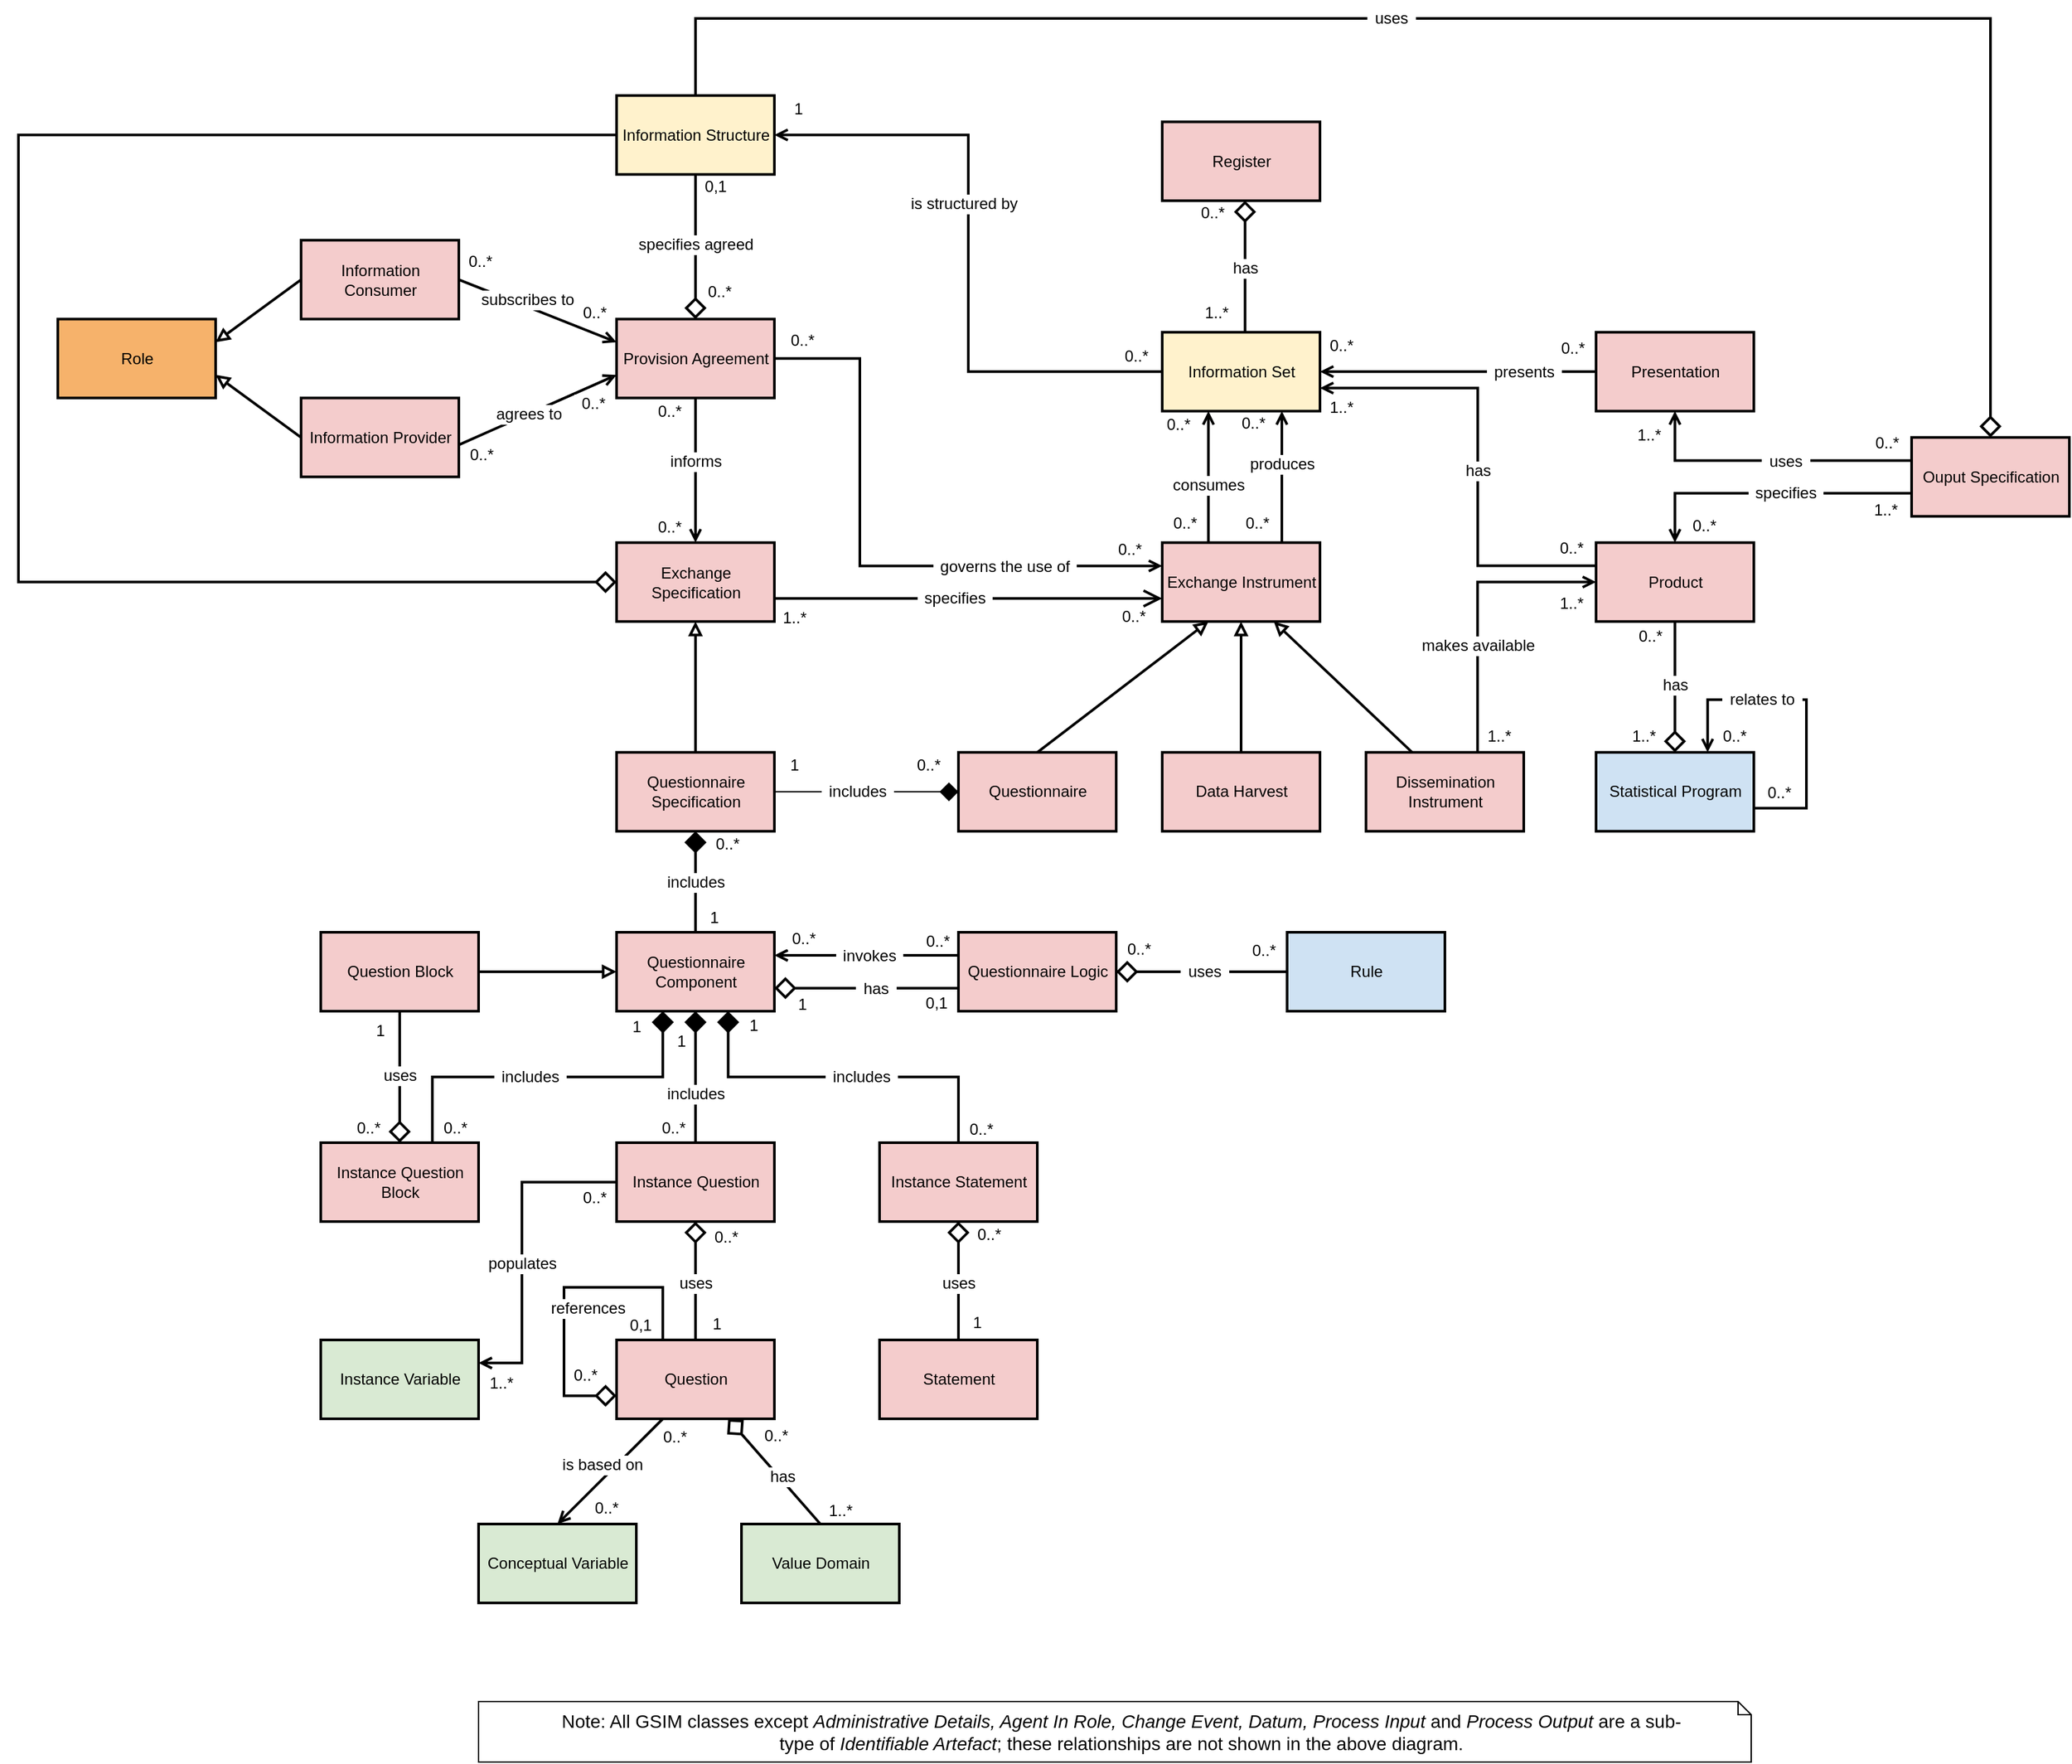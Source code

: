 <mxfile version="22.1.11" type="github">
  <diagram id="xdrHgkj7yBfwqIOZpFS4" name="Page-1">
    <mxGraphModel dx="1247" dy="680" grid="1" gridSize="10" guides="1" tooltips="1" connect="1" arrows="1" fold="1" page="1" pageScale="1" pageWidth="850" pageHeight="1100" background="#FFFFFF" math="0" shadow="0">
      <root>
        <mxCell id="0" />
        <mxCell id="2" value="Layer 0" parent="0" />
        <mxCell id="3" value="&lt;div style=&#39;width: 114.333px;height:auto;word-break: break-word;&#39;&gt;&lt;div align=&quot;center&quot;&gt;&lt;span style=&quot;font-size:12px;font-family:Arial; line-height: 0;&quot;&gt;&lt;span style=&quot; line-height: normal;&quot;&gt;Information Structure&lt;/span&gt;&lt;/span&gt;&lt;/div&gt;&lt;/div&gt;" style="shape=rect;shadow=0;strokeWidth=2;fillColor=#fff2cc;strokeColor=#000000;opacity=100.0;html=1;nl2Br=0;verticalAlign=middle;align=center;spacingLeft=1.333;spacingRight=0;whiteSpace=wrap;gliffyId=3004;" parent="2" vertex="1">
          <mxGeometry x="475" y="148.667" width="120" height="60" as="geometry" />
        </mxCell>
        <mxCell id="4" value="&lt;div style=&#39;width: 114.333px;height:auto;word-break: break-word;&#39;&gt;&lt;div align=&quot;center&quot;&gt;&lt;span style=&quot;font-size:12px;font-family:Arial; line-height: 0;&quot;&gt;&lt;span style=&quot; line-height: normal;&quot;&gt;Information Set&lt;/span&gt;&lt;/span&gt;&lt;/div&gt;&lt;/div&gt;" style="shape=rect;shadow=0;strokeWidth=2;fillColor=#fff2cc;strokeColor=#000000;opacity=100.0;html=1;nl2Br=0;verticalAlign=middle;align=center;spacingLeft=1.333;spacingRight=0;whiteSpace=wrap;gliffyId=3187;" parent="2" vertex="1">
          <mxGeometry x="890" y="328.667" width="120" height="60" as="geometry" />
        </mxCell>
        <mxCell id="5" value="&lt;div style=&#39;width: 114.333px;height:auto;word-break: break-word;&#39;&gt;&lt;div align=&quot;center&quot;&gt;&lt;span style=&quot;font-size:12px;font-family:Arial; line-height: 0;&quot;&gt;&lt;span style=&quot; line-height: normal;&quot;&gt;Exchange Instrument&lt;/span&gt;&lt;/span&gt;&lt;/div&gt;&lt;/div&gt;" style="shape=rect;shadow=0;strokeWidth=2;fillColor=#f4cccc;strokeColor=#000000;opacity=100.0;html=1;nl2Br=0;verticalAlign=middle;align=center;spacingLeft=1.333;spacingRight=0;whiteSpace=wrap;gliffyId=2968;" parent="2" vertex="1">
          <mxGeometry x="890" y="488.667" width="120" height="60" as="geometry" />
        </mxCell>
        <mxCell id="6" value="&lt;div style=&#39;width: 114.333px;height:auto;word-break: break-word;&#39;&gt;&lt;div align=&quot;center&quot;&gt;&lt;span style=&quot;font-size:12px;font-family:Arial; line-height: 0;&quot;&gt;&lt;span style=&quot; line-height: normal;&quot;&gt;Questionnaire&lt;/span&gt;&lt;/span&gt;&lt;/div&gt;&lt;/div&gt;" style="shape=rect;shadow=0;strokeWidth=2;fillColor=#f4cccc;strokeColor=#000000;opacity=100.0;html=1;nl2Br=0;verticalAlign=middle;align=center;spacingLeft=1.333;spacingRight=0;whiteSpace=wrap;gliffyId=3175;" parent="2" vertex="1">
          <mxGeometry x="735" y="648.167" width="120" height="60" as="geometry" />
        </mxCell>
        <mxCell id="7" value="&lt;div style=&#39;width: 114.333px;height:auto;word-break: break-word;&#39;&gt;&lt;div align=&quot;center&quot;&gt;&lt;span style=&quot;font-size:12px;font-family:Arial; line-height: 0;&quot;&gt;&lt;span style=&quot; line-height: normal;&quot;&gt;Data Harvest&lt;/span&gt;&lt;/span&gt;&lt;/div&gt;&lt;/div&gt;" style="shape=rect;shadow=0;strokeWidth=2;fillColor=#f4cccc;strokeColor=#000000;opacity=100.0;html=1;nl2Br=0;verticalAlign=middle;align=center;spacingLeft=1.333;spacingRight=0;whiteSpace=wrap;gliffyId=3177;" parent="2" vertex="1">
          <mxGeometry x="890" y="648.167" width="120" height="60" as="geometry" />
        </mxCell>
        <mxCell id="8" value="&lt;div style=&#39;width: 114.333px;height:auto;word-break: break-word;&#39;&gt;&lt;div align=&quot;center&quot;&gt;&lt;span style=&quot;font-size:12px;font-family:Arial; line-height: 0;&quot;&gt;&lt;span style=&quot; line-height: 0;&quot;&gt;&lt;span style=&quot; line-height: normal;&quot;&gt;Dissemination&lt;/span&gt; &lt;span style=&quot; line-height: normal;&quot;&gt;Instrument&lt;/span&gt;&lt;/span&gt;&lt;/span&gt;&lt;/div&gt;&lt;/div&gt;" style="shape=rect;shadow=0;strokeWidth=2;fillColor=#f4cccc;strokeColor=#000000;opacity=100.0;html=1;nl2Br=0;verticalAlign=middle;align=center;spacingLeft=1.333;spacingRight=0;whiteSpace=wrap;gliffyId=3179;" parent="2" vertex="1">
          <mxGeometry x="1045" y="648.167" width="120" height="60" as="geometry" />
        </mxCell>
        <mxCell id="9" value="&lt;div style=&#39;width: 114.333px;height:auto;word-break: break-word;&#39;&gt;&lt;div align=&quot;center&quot;&gt;&lt;span style=&quot;font-size:12px;font-family:Arial; line-height: 0;&quot;&gt;&lt;span style=&quot; line-height: normal;&quot;&gt;Register&lt;/span&gt;&lt;/span&gt;&lt;/div&gt;&lt;/div&gt;" style="shape=rect;shadow=0;strokeWidth=2;fillColor=#f4cccc;strokeColor=#000000;opacity=100.0;html=1;nl2Br=0;verticalAlign=middle;align=center;spacingLeft=1.333;spacingRight=0;whiteSpace=wrap;gliffyId=3183;" parent="2" vertex="1">
          <mxGeometry x="890" y="168.667" width="120" height="60" as="geometry" />
        </mxCell>
        <mxCell id="10" value="&lt;div style=&#39;width: 114.333px;height:auto;word-break: break-word;&#39;&gt;&lt;div align=&quot;center&quot;&gt;&lt;span style=&quot;font-size:12px;font-family:Arial; line-height: 0;&quot;&gt;&lt;span style=&quot; line-height: normal;&quot;&gt;Provision Agreement&lt;/span&gt;&lt;/span&gt;&lt;/div&gt;&lt;/div&gt;" style="shape=rect;shadow=0;strokeWidth=2;fillColor=#f4cccc;strokeColor=#000000;opacity=100.0;html=1;nl2Br=0;verticalAlign=middle;align=center;spacingLeft=1.333;spacingRight=0;whiteSpace=wrap;gliffyId=2970;" parent="2" vertex="1">
          <mxGeometry x="475" y="318.667" width="120" height="60" as="geometry" />
        </mxCell>
        <mxCell id="11" value="&lt;div style=&#39;width: 114.333px;height:auto;word-break: break-word;&#39;&gt;&lt;div align=&quot;center&quot;&gt;&lt;span style=&quot;font-size:12px;font-family:Arial; line-height: 0;&quot;&gt;&lt;span style=&quot; line-height: normal;&quot;&gt;Information Consumer&lt;/span&gt;&lt;/span&gt;&lt;/div&gt;&lt;/div&gt;" style="shape=rect;shadow=0;strokeWidth=2;fillColor=#f4cccc;strokeColor=#000000;opacity=100.0;html=1;nl2Br=0;verticalAlign=middle;align=center;spacingLeft=1.333;spacingRight=0;whiteSpace=wrap;gliffyId=3171;" parent="2" vertex="1">
          <mxGeometry x="235" y="258.667" width="120" height="60" as="geometry" />
        </mxCell>
        <mxCell id="12" value="&lt;div style=&#39;width: 114.333px;height:auto;word-break: break-word;&#39;&gt;&lt;div align=&quot;center&quot;&gt;&lt;span style=&quot;font-size:12px;font-family:Arial; line-height: 0;&quot;&gt;&lt;span style=&quot; line-height: normal;&quot;&gt;Role&lt;/span&gt;&lt;/span&gt;&lt;/div&gt;&lt;/div&gt;" style="shape=rect;shadow=0;strokeWidth=2;fillColor=#f6b26b;strokeColor=#000000;opacity=100.0;html=1;nl2Br=0;verticalAlign=middle;align=center;spacingLeft=1.333;spacingRight=0;whiteSpace=wrap;gliffyId=3224;" parent="2" vertex="1">
          <mxGeometry x="50" y="318.667" width="120" height="60" as="geometry" />
        </mxCell>
        <mxCell id="13" value="&lt;div style=&#39;width: 114.333px;height:auto;word-break: break-word;&#39;&gt;&lt;div align=&quot;center&quot;&gt;&lt;span style=&quot;font-size:12px;font-family:Arial; line-height: 0;&quot;&gt;&lt;span style=&quot; line-height: normal;&quot;&gt;Information Provider&lt;/span&gt;&lt;/span&gt;&lt;/div&gt;&lt;/div&gt;" style="shape=rect;shadow=0;strokeWidth=2;fillColor=#f4cccc;strokeColor=#000000;opacity=100.0;html=1;nl2Br=0;verticalAlign=middle;align=center;spacingLeft=1.333;spacingRight=0;whiteSpace=wrap;gliffyId=3173;" parent="2" vertex="1">
          <mxGeometry x="235" y="378.667" width="120" height="60" as="geometry" />
        </mxCell>
        <mxCell id="14" value="&lt;div style=&#39;width: 114.333px;height:auto;word-break: break-word;&#39;&gt;&lt;div align=&quot;center&quot;&gt;&lt;span style=&quot;font-size:12px;font-family:Arial; line-height: 0;&quot;&gt;&lt;span style=&quot; line-height: normal;&quot;&gt;Presentation&lt;/span&gt;&lt;/span&gt;&lt;/div&gt;&lt;/div&gt;" style="shape=rect;shadow=0;strokeWidth=2;fillColor=#f4cccc;strokeColor=#000000;opacity=100.0;html=1;nl2Br=0;verticalAlign=middle;align=center;spacingLeft=1.333;spacingRight=0;whiteSpace=wrap;gliffyId=2972;" parent="2" vertex="1">
          <mxGeometry x="1220" y="328.667" width="120" height="60" as="geometry" />
        </mxCell>
        <mxCell id="15" value="&lt;div style=&#39;width: 114.333px;height:auto;word-break: break-word;&#39;&gt;&lt;div align=&quot;center&quot;&gt;&lt;span style=&quot;font-size:12px;font-family:Arial; line-height: 0;&quot;&gt;&lt;span style=&quot; line-height: normal;&quot;&gt;Product&lt;/span&gt;&lt;/span&gt;&lt;/div&gt;&lt;/div&gt;" style="shape=rect;shadow=0;strokeWidth=2;fillColor=#f4cccc;strokeColor=#000000;opacity=100.0;html=1;nl2Br=0;verticalAlign=middle;align=center;spacingLeft=1.333;spacingRight=0;whiteSpace=wrap;gliffyId=2976;" parent="2" vertex="1">
          <mxGeometry x="1220" y="488.667" width="120" height="60" as="geometry" />
        </mxCell>
        <mxCell id="16" value="&lt;div style=&#39;width: 114.333px;height:auto;word-break: break-word;&#39;&gt;&lt;div align=&quot;center&quot;&gt;&lt;span style=&quot;font-size:12px;font-family:Arial; line-height: 0;&quot;&gt;&lt;span style=&quot; line-height: normal;&quot;&gt;Statistical Program&lt;/span&gt;&lt;/span&gt;&lt;/div&gt;&lt;/div&gt;" style="shape=rect;shadow=0;strokeWidth=2;fillColor=#cfe2f3;strokeColor=#000000;opacity=100.0;html=1;nl2Br=0;verticalAlign=middle;align=center;spacingLeft=1.333;spacingRight=0;whiteSpace=wrap;gliffyId=3244;" parent="2" vertex="1">
          <mxGeometry x="1220" y="648.167" width="120" height="60" as="geometry" />
        </mxCell>
        <mxCell id="17" value="&lt;div style=&#39;width: 114.333px;height:auto;word-break: break-word;&#39;&gt;&lt;div align=&quot;center&quot;&gt;&lt;span style=&quot;font-size:12px;font-family:Arial; line-height: 0;&quot;&gt;&lt;span style=&quot; line-height: normal;&quot;&gt;Rule&lt;/span&gt;&lt;/span&gt;&lt;/div&gt;&lt;/div&gt;" style="shape=rect;shadow=0;strokeWidth=2;fillColor=#cfe2f3;strokeColor=#000000;opacity=100.0;html=1;nl2Br=0;verticalAlign=middle;align=center;spacingLeft=1.333;spacingRight=0;whiteSpace=wrap;gliffyId=3279;" parent="2" vertex="1">
          <mxGeometry x="985" y="785" width="120" height="60" as="geometry" />
        </mxCell>
        <mxCell id="18" value="&lt;div style=&#39;width: 114.333px;height:auto;word-break: break-word;&#39;&gt;&lt;div align=&quot;center&quot;&gt;&lt;span style=&quot;font-size:12px;font-family:Arial; line-height: 0;&quot;&gt;&lt;span style=&quot; line-height: normal;&quot;&gt;Questionnaire Specification&lt;/span&gt;&lt;/span&gt;&lt;/div&gt;&lt;/div&gt;" style="shape=rect;shadow=0;strokeWidth=2;fillColor=#f4cccc;strokeColor=#000000;opacity=100.0;html=1;nl2Br=0;verticalAlign=middle;align=center;spacingLeft=1.333;spacingRight=0;whiteSpace=wrap;gliffyId=3030;" parent="2" vertex="1">
          <mxGeometry x="475" y="648.167" width="120" height="60" as="geometry" />
        </mxCell>
        <mxCell id="19" value="&lt;div style=&#39;width: 114.333px;height:auto;word-break: break-word;&#39;&gt;&lt;div align=&quot;center&quot;&gt;&lt;span style=&quot;font-size:12px;font-family:Arial; line-height: 0;&quot;&gt;&lt;span style=&quot; line-height: normal;&quot;&gt;Question Block&lt;/span&gt;&lt;/span&gt;&lt;/div&gt;&lt;/div&gt;" style="shape=rect;shadow=0;strokeWidth=2;fillColor=#f4cccc;strokeColor=#000000;opacity=100.0;html=1;nl2Br=0;verticalAlign=middle;align=center;spacingLeft=1.333;spacingRight=0;whiteSpace=wrap;gliffyId=3261;" parent="2" vertex="1">
          <mxGeometry x="250" y="785" width="120" height="60" as="geometry" />
        </mxCell>
        <mxCell id="20" value="&lt;div style=&#39;width: 114.333px;height:auto;word-break: break-word;&#39;&gt;&lt;div align=&quot;center&quot;&gt;&lt;span style=&quot;font-size:12px;font-family:Arial; line-height: 0;&quot;&gt;&lt;span style=&quot; line-height: normal;&quot;&gt;Instance Question Block&lt;/span&gt;&lt;/span&gt;&lt;/div&gt;&lt;/div&gt;" style="shape=rect;shadow=0;strokeWidth=2;fillColor=#f4cccc;strokeColor=#000000;opacity=100.0;html=1;nl2Br=0;verticalAlign=middle;align=center;spacingLeft=1.333;spacingRight=0;whiteSpace=wrap;gliffyId=3263;" parent="2" vertex="1">
          <mxGeometry x="250" y="945" width="120" height="60" as="geometry" />
        </mxCell>
        <mxCell id="21" value="&lt;div style=&#39;width: 114.333px;height:auto;word-break: break-word;&#39;&gt;&lt;div align=&quot;center&quot;&gt;&lt;span style=&quot;font-size:12px;font-family:Arial; line-height: 0;&quot;&gt;&lt;span style=&quot; line-height: normal;&quot;&gt;Questionnaire Component&lt;/span&gt;&lt;/span&gt;&lt;/div&gt;&lt;/div&gt;" style="shape=rect;shadow=0;strokeWidth=2;fillColor=#f4cccc;strokeColor=#000000;opacity=100.0;html=1;nl2Br=0;verticalAlign=middle;align=center;spacingLeft=1.333;spacingRight=0;whiteSpace=wrap;gliffyId=3270;" parent="2" vertex="1">
          <mxGeometry x="475" y="785" width="120" height="60" as="geometry" />
        </mxCell>
        <mxCell id="22" value="&lt;div style=&#39;width: 114.333px;height:auto;word-break: break-word;&#39;&gt;&lt;div align=&quot;center&quot;&gt;&lt;span style=&quot;font-size:12px;font-family:Arial; line-height: 0;&quot;&gt;&lt;span style=&quot; line-height: normal;&quot;&gt;Questionnaire Logic&lt;/span&gt;&lt;/span&gt;&lt;/div&gt;&lt;/div&gt;" style="shape=rect;shadow=0;strokeWidth=2;fillColor=#f4cccc;strokeColor=#000000;opacity=100.0;html=1;nl2Br=0;verticalAlign=middle;align=center;spacingLeft=1.333;spacingRight=0;whiteSpace=wrap;gliffyId=3277;" parent="2" vertex="1">
          <mxGeometry x="735" y="785" width="120" height="60" as="geometry" />
        </mxCell>
        <mxCell id="23" value="&lt;div style=&#39;width: 114.333px;height:auto;word-break: break-word;&#39;&gt;&lt;div align=&quot;center&quot;&gt;&lt;span style=&quot;font-size:12px;font-family:Arial; line-height: 0;&quot;&gt;&lt;span style=&quot; line-height: normal;&quot;&gt;Instance Question&lt;/span&gt;&lt;/span&gt;&lt;/div&gt;&lt;/div&gt;" style="shape=rect;shadow=0;strokeWidth=2;fillColor=#f4cccc;strokeColor=#000000;opacity=100.0;html=1;nl2Br=0;verticalAlign=middle;align=center;spacingLeft=1.333;spacingRight=0;whiteSpace=wrap;gliffyId=3281;" parent="2" vertex="1">
          <mxGeometry x="475" y="945" width="120" height="60" as="geometry" />
        </mxCell>
        <mxCell id="24" value="&lt;div style=&#39;width: 114.333px;height:auto;word-break: break-word;&#39;&gt;&lt;div align=&quot;center&quot;&gt;&lt;span style=&quot;font-size:12px;font-family:Arial; line-height: 0;&quot;&gt;&lt;span style=&quot; line-height: normal;&quot;&gt;Instance Statement&lt;/span&gt;&lt;/span&gt;&lt;/div&gt;&lt;/div&gt;" style="shape=rect;shadow=0;strokeWidth=2;fillColor=#f4cccc;strokeColor=#000000;opacity=100.0;html=1;nl2Br=0;verticalAlign=middle;align=center;spacingLeft=1.333;spacingRight=0;whiteSpace=wrap;gliffyId=3283;" parent="2" vertex="1">
          <mxGeometry x="675" y="945" width="120" height="60" as="geometry" />
        </mxCell>
        <mxCell id="25" value="&lt;div style=&#39;width: 114.333px;height:auto;word-break: break-word;&#39;&gt;&lt;div align=&quot;center&quot;&gt;&lt;span style=&quot;font-size:12px;font-family:Arial; line-height: 0;&quot;&gt;&lt;span style=&quot; line-height: normal;&quot;&gt;Question&lt;/span&gt;&lt;/span&gt;&lt;/div&gt;&lt;/div&gt;" style="shape=rect;shadow=0;strokeWidth=2;fillColor=#f4cccc;strokeColor=#000000;opacity=100.0;html=1;nl2Br=0;verticalAlign=middle;align=center;spacingLeft=1.333;spacingRight=0;whiteSpace=wrap;gliffyId=3286;" parent="2" vertex="1">
          <mxGeometry x="475" y="1095" width="120" height="60" as="geometry" />
        </mxCell>
        <mxCell id="26" value="&lt;div style=&#39;width: 114.333px;height:auto;word-break: break-word;&#39;&gt;&lt;div align=&quot;center&quot;&gt;&lt;span style=&quot;font-size:12px;font-family:Arial; line-height: 0;&quot;&gt;&lt;span style=&quot; line-height: normal;&quot;&gt;Statement&lt;/span&gt;&lt;/span&gt;&lt;/div&gt;&lt;/div&gt;" style="shape=rect;shadow=0;strokeWidth=2;fillColor=#f4cccc;strokeColor=#000000;opacity=100.0;html=1;nl2Br=0;verticalAlign=middle;align=center;spacingLeft=1.333;spacingRight=0;whiteSpace=wrap;gliffyId=3288;" parent="2" vertex="1">
          <mxGeometry x="675" y="1095" width="120" height="60" as="geometry" />
        </mxCell>
        <mxCell id="27" value="&lt;div style=&#39;width: 114.333px;height:auto;word-break: break-word;&#39;&gt;&lt;div align=&quot;center&quot;&gt;&lt;span style=&quot;font-size:12px;font-family:Arial; line-height: 0;&quot;&gt;&lt;span style=&quot; line-height: normal;&quot;&gt;Instance Variable&lt;/span&gt;&lt;/span&gt;&lt;/div&gt;&lt;/div&gt;" style="shape=rect;shadow=0;strokeWidth=2;fillColor=#d9ead3;strokeColor=#000000;opacity=100.0;html=1;nl2Br=0;verticalAlign=middle;align=center;spacingLeft=1.333;spacingRight=0;whiteSpace=wrap;gliffyId=3290;" parent="2" vertex="1">
          <mxGeometry x="250" y="1095" width="120" height="60" as="geometry" />
        </mxCell>
        <mxCell id="28" value="&lt;div style=&#39;width: 114.333px;height:auto;word-break: break-word;&#39;&gt;&lt;div align=&quot;center&quot;&gt;&lt;span style=&quot; line-height: normal;&quot;&gt;Conceptual Variable&lt;/span&gt;&lt;/div&gt;&lt;/div&gt;" style="shape=rect;shadow=0;strokeWidth=2;fillColor=#d9ead3;strokeColor=#000000;opacity=100.0;html=1;nl2Br=0;verticalAlign=middle;align=center;spacingLeft=1.333;spacingRight=0;whiteSpace=wrap;gliffyId=3292;" parent="2" vertex="1">
          <mxGeometry x="370" y="1235" width="120" height="60" as="geometry" />
        </mxCell>
        <mxCell id="29" value="&lt;div style=&#39;width: 114.333px;height:auto;word-break: break-word;&#39;&gt;&lt;div align=&quot;center&quot;&gt;&lt;span style=&quot; line-height: normal;&quot;&gt;Value Domain&lt;/span&gt;&lt;/div&gt;&lt;/div&gt;" style="shape=rect;shadow=0;strokeWidth=2;fillColor=#d9ead3;strokeColor=#000000;opacity=100.0;html=1;nl2Br=0;verticalAlign=middle;align=center;spacingLeft=1.333;spacingRight=0;whiteSpace=wrap;gliffyId=3294;" parent="2" vertex="1">
          <mxGeometry x="570" y="1235" width="120" height="60" as="geometry" />
        </mxCell>
        <mxCell id="30" value="&lt;div style=&#39;width: 114.333px;height:auto;word-break: break-word;&#39;&gt;&lt;div align=&quot;center&quot;&gt;&lt;span style=&quot;font-size:12px;font-family:Arial; line-height: 0;&quot;&gt;&lt;span style=&quot; line-height: normal;&quot;&gt;Ouput Specification&lt;/span&gt;&lt;/span&gt;&lt;/div&gt;&lt;/div&gt;" style="shape=rect;shadow=0;strokeWidth=2;fillColor=#f4cccc;strokeColor=#000000;opacity=100.0;html=1;nl2Br=0;verticalAlign=middle;align=center;spacingLeft=1.333;spacingRight=0;whiteSpace=wrap;gliffyId=3181;" parent="2" vertex="1">
          <mxGeometry x="1460" y="408.667" width="120" height="60" as="geometry" />
        </mxCell>
        <mxCell id="31" value="&lt;div style=&#39;width: 114.333px;height:auto;word-break: break-word;&#39;&gt;&lt;div align=&quot;center&quot;&gt;&lt;span style=&quot;font-size:12px;font-family:Arial; line-height: 0;&quot;&gt;&lt;span style=&quot; line-height: normal;&quot;&gt;Exchange Specification&lt;/span&gt;&lt;/span&gt;&lt;/div&gt;&lt;/div&gt;" style="shape=rect;shadow=0;strokeWidth=2;fillColor=#f4cccc;strokeColor=#000000;opacity=100.0;html=1;nl2Br=0;verticalAlign=middle;align=center;spacingLeft=1.333;spacingRight=0;whiteSpace=wrap;gliffyId=3032;" parent="2" vertex="1">
          <mxGeometry x="475" y="488.667" width="120" height="60" as="geometry" />
        </mxCell>
        <mxCell id="32" style="shape=note;size=10;shadow=0;strokeWidth=1;fillColor=#FFFFFF;strokeColor=#000000;opacity=100.0;gliffyId=3159;" parent="2" vertex="1">
          <mxGeometry x="370" y="1370" width="968" height="46" as="geometry" />
        </mxCell>
        <mxCell id="33" style="shape=filledEdge;strokeWidth=2;strokeColor=#000000;fillColor=none;startArrow=none;startFill=0;startSize=6;endArrow=diamond;endFill=0;endSize=12;rounded=0;html=1;nl2Br=0;gliffyId=3036;edgeStyle=orthogonalEdgeStyle;" parent="2" source="3" target="10" edge="1">
          <mxGeometry width="100" height="100" relative="1" as="geometry">
            <Array as="points">
              <mxPoint x="535" y="208.667" />
              <mxPoint x="535" y="245.333" />
              <mxPoint x="535" y="282.0" />
              <mxPoint x="535" y="318.667" />
            </Array>
          </mxGeometry>
        </mxCell>
        <mxCell id="34" value="&lt;div style=&#39;width: 27.688px;height:auto;word-break: break-word;&#39;&gt;&lt;div align=&quot;center&quot;&gt;&lt;span style=&quot;font-size:12px;font-family:Arial; line-height: 0;&quot;&gt;&lt;span style=&quot; line-height: normal;&quot;&gt;0,1&lt;/span&gt;&lt;/span&gt;&lt;/div&gt;&lt;/div&gt;" style="text;html=1;nl2Br=0;points=[];labelBackgroundColor=#FFFFFF;html=1;nl2Br=0;verticalAlign=middle;align=center;spacingLeft=0.0;spacingRight=0;gliffyId=3115;" parent="33" vertex="1">
          <mxGeometry x="-0.818" relative="1" as="geometry">
            <mxPoint x="15" y="-1" as="offset" />
          </mxGeometry>
        </mxCell>
        <mxCell id="35" value="&lt;div style=&#39;width: 29.012px;height:auto;word-break: break-word;&#39;&gt;&lt;div align=&quot;center&quot;&gt;&lt;span style=&quot;font-size:12px;font-family:Arial; line-height: 0;&quot;&gt;&lt;span style=&quot; line-height: normal;&quot;&gt;0..*&lt;/span&gt;&lt;/span&gt;&lt;/div&gt;&lt;/div&gt;" style="text;html=1;nl2Br=0;points=[];labelBackgroundColor=#FFFFFF;html=1;nl2Br=0;verticalAlign=middle;align=center;spacingLeft=0.0;spacingRight=0;gliffyId=3038;" parent="33" vertex="1">
          <mxGeometry x="0.833" relative="1" as="geometry">
            <mxPoint x="18" y="-12" as="offset" />
          </mxGeometry>
        </mxCell>
        <mxCell id="36" value="&lt;div style=&#39;width: 98.388px;height:auto;word-break: break-word;&#39;&gt;&lt;div align=&quot;center&quot;&gt;&lt;span style=&quot;font-size:12px;font-family:Arial; line-height: 0;&quot;&gt;&lt;span style=&quot; line-height: normal;&quot;&gt;specifies agreed&lt;/span&gt;&lt;/span&gt;&lt;/div&gt;&lt;/div&gt;" style="text;html=1;nl2Br=0;points=[];labelBackgroundColor=#FFFFFF;html=1;nl2Br=0;verticalAlign=middle;align=center;spacingLeft=0.0;spacingRight=0;gliffyId=3039;" parent="33" vertex="1">
          <mxGeometry x="-0.031" relative="1" as="geometry">
            <mxPoint as="offset" />
          </mxGeometry>
        </mxCell>
        <mxCell id="37" style="shape=filledEdge;strokeWidth=2;strokeColor=#000000;fillColor=none;startArrow=none;startFill=0;startSize=6;endArrow=diamond;endFill=0;endSize=12;rounded=0;html=1;nl2Br=0;gliffyId=3247;edgeStyle=orthogonalEdgeStyle;" parent="2" source="15" target="16" edge="1">
          <mxGeometry width="100" height="100" relative="1" as="geometry">
            <Array as="points">
              <mxPoint x="1280" y="548.667" />
              <mxPoint x="1280" y="581.833" />
              <mxPoint x="1280" y="615" />
              <mxPoint x="1280" y="648.167" />
            </Array>
          </mxGeometry>
        </mxCell>
        <mxCell id="38" value="&lt;div style=&#39;width: 29.012px;height:auto;word-break: break-word;&#39;&gt;&lt;div align=&quot;center&quot;&gt;&lt;span style=&quot;font-size:12px;font-family:Arial; line-height: 0;&quot;&gt;&lt;span style=&quot; line-height: normal;&quot;&gt;0..*&lt;/span&gt;&lt;/span&gt;&lt;/div&gt;&lt;/div&gt;" style="text;html=1;nl2Br=0;points=[];labelBackgroundColor=#FFFFFF;html=1;nl2Br=0;verticalAlign=middle;align=center;spacingLeft=0.0;spacingRight=0;gliffyId=3248;" parent="37" vertex="1">
          <mxGeometry x="-0.658" relative="1" as="geometry">
            <mxPoint x="-19" y="-6" as="offset" />
          </mxGeometry>
        </mxCell>
        <mxCell id="39" value="&lt;div style=&#39;width: 29.012px;height:auto;word-break: break-word;&#39;&gt;&lt;div align=&quot;center&quot;&gt;&lt;span style=&quot;font-size:12px;font-family:Arial; line-height: 0;&quot;&gt;&lt;span style=&quot; line-height: normal;&quot;&gt;1..*&lt;/span&gt;&lt;/span&gt;&lt;/div&gt;&lt;/div&gt;" style="text;html=1;nl2Br=0;points=[];labelBackgroundColor=#FFFFFF;html=1;nl2Br=0;verticalAlign=middle;align=center;spacingLeft=0.0;spacingRight=0;gliffyId=3249;" parent="37" vertex="1">
          <mxGeometry x="0.608" relative="1" as="geometry">
            <mxPoint x="-24" y="7" as="offset" />
          </mxGeometry>
        </mxCell>
        <mxCell id="40" value="&lt;div style=&#39;width: 30.35px;height:auto;word-break: break-word;&#39;&gt;&lt;div align=&quot;center&quot;&gt;&lt;span style=&quot;font-size:12px;font-family:Arial; line-height: 0;&quot;&gt;&lt;span style=&quot; line-height: normal;&quot;&gt;has&lt;/span&gt;&lt;/span&gt;&lt;/div&gt;&lt;/div&gt;" style="text;html=1;nl2Br=0;points=[];labelBackgroundColor=#FFFFFF;html=1;nl2Br=0;verticalAlign=middle;align=center;spacingLeft=0.0;spacingRight=0;gliffyId=3250;" parent="37" vertex="1">
          <mxGeometry x="-0.031" relative="1" as="geometry">
            <mxPoint as="offset" />
          </mxGeometry>
        </mxCell>
        <mxCell id="41" style="shape=filledEdge;strokeWidth=2;strokeColor=#000000;fillColor=none;startArrow=none;startFill=0;startSize=6;endArrow=diamond;endFill=0;endSize=12;rounded=0;html=1;nl2Br=0;gliffyId=3212;edgeStyle=orthogonalEdgeStyle;" parent="2" source="4" target="9" edge="1">
          <mxGeometry width="100" height="100" relative="1" as="geometry">
            <Array as="points">
              <mxPoint x="953" y="328.712" />
              <mxPoint x="953" y="295.363" />
              <mxPoint x="953" y="262.015" />
              <mxPoint x="953" y="228.667" />
            </Array>
          </mxGeometry>
        </mxCell>
        <mxCell id="42" value="&lt;div style=&#39;width: 29.012px;height:auto;word-break: break-word;&#39;&gt;&lt;div align=&quot;center&quot;&gt;&lt;span style=&quot;font-size:12px;font-family:Arial; line-height: 0;&quot;&gt;&lt;span style=&quot; line-height: normal;&quot;&gt;1..*&lt;/span&gt;&lt;/span&gt;&lt;/div&gt;&lt;/div&gt;" style="text;html=1;nl2Br=0;points=[];labelBackgroundColor=#FFFFFF;html=1;nl2Br=0;verticalAlign=middle;align=center;spacingLeft=0.0;spacingRight=0;gliffyId=3213;" parent="41" vertex="1">
          <mxGeometry x="-0.8" relative="1" as="geometry">
            <mxPoint x="-22" y="-5" as="offset" />
          </mxGeometry>
        </mxCell>
        <mxCell id="43" value="&lt;div style=&#39;width: 29.012px;height:auto;word-break: break-word;&#39;&gt;&lt;div align=&quot;center&quot;&gt;&lt;span style=&quot;font-size:12px;font-family:Arial; line-height: 0;&quot;&gt;&lt;span style=&quot; line-height: normal;&quot;&gt;0..*&lt;/span&gt;&lt;/span&gt;&lt;/div&gt;&lt;/div&gt;" style="text;html=1;nl2Br=0;points=[];labelBackgroundColor=#FFFFFF;html=1;nl2Br=0;verticalAlign=middle;align=center;spacingLeft=0.0;spacingRight=0;gliffyId=3214;" parent="41" vertex="1">
          <mxGeometry x="0.539" relative="1" as="geometry">
            <mxPoint x="-25" y="-14" as="offset" />
          </mxGeometry>
        </mxCell>
        <mxCell id="44" value="&lt;div style=&#39;width: 30.35px;height:auto;word-break: break-word;&#39;&gt;&lt;div align=&quot;center&quot;&gt;&lt;span style=&quot;font-size:12px;font-family:Arial; line-height: 0;&quot;&gt;&lt;span style=&quot; line-height: normal;&quot;&gt;has&lt;/span&gt;&lt;/span&gt;&lt;/div&gt;&lt;/div&gt;" style="text;html=1;nl2Br=0;points=[];labelBackgroundColor=#FFFFFF;html=1;nl2Br=0;verticalAlign=middle;align=center;spacingLeft=0.0;spacingRight=0;gliffyId=3215;" parent="41" vertex="1">
          <mxGeometry x="-0.031" relative="1" as="geometry">
            <mxPoint as="offset" />
          </mxGeometry>
        </mxCell>
        <mxCell id="45" style="shape=filledEdge;strokeWidth=2;strokeColor=#000000;fillColor=none;startArrow=none;startFill=0;startSize=6;endArrow=open;endFill=0;endSize=10;rounded=0;html=1;nl2Br=0;gliffyId=3216;edgeStyle=orthogonalEdgeStyle;" parent="2" source="31" target="5" edge="1">
          <mxGeometry width="100" height="100" relative="1" as="geometry">
            <Array as="points">
              <mxPoint x="595" y="531.093" />
              <mxPoint x="693.333" y="531.093" />
              <mxPoint x="791.667" y="531.093" />
              <mxPoint x="890" y="531.093" />
            </Array>
          </mxGeometry>
        </mxCell>
        <mxCell id="46" value="&lt;div style=&#39;width: 29.012px;height:auto;word-break: break-word;&#39;&gt;&lt;div align=&quot;center&quot;&gt;&lt;span style=&quot;font-size:12px;font-family:Arial; line-height: 0;&quot;&gt;&lt;span style=&quot; line-height: normal;&quot;&gt;1..*&lt;/span&gt;&lt;/span&gt;&lt;/div&gt;&lt;/div&gt;" style="text;html=1;nl2Br=0;points=[];labelBackgroundColor=#FFFFFF;html=1;nl2Br=0;verticalAlign=middle;align=center;spacingLeft=0.0;spacingRight=0;gliffyId=3217;" parent="45" vertex="1">
          <mxGeometry x="-0.858" relative="1" as="geometry">
            <mxPoint x="-6" y="15" as="offset" />
          </mxGeometry>
        </mxCell>
        <mxCell id="47" value="&lt;div style=&#39;width: 29.012px;height:auto;word-break: break-word;&#39;&gt;&lt;div align=&quot;center&quot;&gt;&lt;span style=&quot;font-size:12px;font-family:Arial; line-height: 0;&quot;&gt;&lt;span style=&quot; line-height: normal;&quot;&gt;0..*&lt;/span&gt;&lt;/span&gt;&lt;/div&gt;&lt;/div&gt;" style="text;html=1;nl2Br=0;points=[];labelBackgroundColor=#FFFFFF;html=1;nl2Br=0;verticalAlign=middle;align=center;spacingLeft=0.0;spacingRight=0;gliffyId=3218;" parent="45" vertex="1">
          <mxGeometry x="0.797" relative="1" as="geometry">
            <mxPoint x="8" y="14" as="offset" />
          </mxGeometry>
        </mxCell>
        <mxCell id="48" value="&lt;div style=&#39;width: 57.688px;height:auto;word-break: break-word;&#39;&gt;&lt;div align=&quot;center&quot;&gt;&lt;span style=&quot;font-size:12px;font-family:Arial; line-height: 0;&quot;&gt;&lt;span style=&quot; line-height: normal;&quot;&gt;specifies&lt;/span&gt;&lt;/span&gt;&lt;/div&gt;&lt;/div&gt;" style="text;html=1;nl2Br=0;points=[];labelBackgroundColor=#FFFFFF;html=1;nl2Br=0;verticalAlign=middle;align=center;spacingLeft=0.0;spacingRight=0;gliffyId=3219;" parent="45" vertex="1">
          <mxGeometry x="-0.071" relative="1" as="geometry">
            <mxPoint as="offset" />
          </mxGeometry>
        </mxCell>
        <mxCell id="49" style="shape=filledEdge;strokeWidth=2;strokeColor=#000000;fillColor=none;startArrow=none;startFill=0;startSize=6;endArrow=diamond;endFill=0;endSize=12;rounded=0;html=1;nl2Br=0;gliffyId=3300;exitX=0.5;exitY=0.0;exitPerimeter=0;entryX=0.707;entryY=1.0;entryPerimeter=0;" parent="2" source="29" target="25" edge="1">
          <mxGeometry width="100" height="100" relative="1" as="geometry">
            <Array as="points">
              <mxPoint x="630" y="1235" />
              <mxPoint x="559.853" y="1155" />
            </Array>
          </mxGeometry>
        </mxCell>
        <mxCell id="50" value="&lt;div style=&#39;width: 29.012px;height:auto;word-break: break-word;&#39;&gt;&lt;div align=&quot;center&quot;&gt;&lt;span style=&quot;font-size:12px;font-family:Arial; line-height: 0;&quot;&gt;&lt;span style=&quot; line-height: normal;&quot;&gt;1..*&lt;/span&gt;&lt;/span&gt;&lt;/div&gt;&lt;/div&gt;" style="text;html=1;nl2Br=0;points=[];labelBackgroundColor=#FFFFFF;html=1;nl2Br=0;verticalAlign=middle;align=center;spacingLeft=0.0;spacingRight=0;gliffyId=3301;" parent="49" vertex="1">
          <mxGeometry x="-0.858" relative="1" as="geometry">
            <mxPoint x="20" y="-5" as="offset" />
          </mxGeometry>
        </mxCell>
        <mxCell id="51" value="&lt;div style=&#39;width: 29.012px;height:auto;word-break: break-word;&#39;&gt;&lt;div align=&quot;center&quot;&gt;&lt;span style=&quot;font-size:12px;font-family:Arial; line-height: 0;&quot;&gt;&lt;span style=&quot; line-height: normal;&quot;&gt;0..*&lt;/span&gt;&lt;/span&gt;&lt;/div&gt;&lt;/div&gt;" style="text;html=1;nl2Br=0;points=[];labelBackgroundColor=#FFFFFF;html=1;nl2Br=0;verticalAlign=middle;align=center;spacingLeft=0.0;spacingRight=0;gliffyId=3302;" parent="49" vertex="1">
          <mxGeometry x="0.297" relative="1" as="geometry">
            <mxPoint x="11" y="-15" as="offset" />
          </mxGeometry>
        </mxCell>
        <mxCell id="52" value="&lt;div style=&#39;width: 30.35px;height:auto;word-break: break-word;&#39;&gt;&lt;div align=&quot;center&quot;&gt;&lt;span style=&quot;font-size:12px;font-family:Arial; line-height: 0;&quot;&gt;&lt;span style=&quot; line-height: normal;&quot;&gt;has&lt;/span&gt;&lt;/span&gt;&lt;/div&gt;&lt;/div&gt;" style="text;html=1;nl2Br=0;points=[];labelBackgroundColor=#FFFFFF;html=1;nl2Br=0;verticalAlign=middle;align=center;spacingLeft=0.0;spacingRight=0;gliffyId=3303;" parent="49" vertex="1">
          <mxGeometry x="-0.227" relative="1" as="geometry">
            <mxPoint x="-2" y="-5" as="offset" />
          </mxGeometry>
        </mxCell>
        <mxCell id="53" style="shape=filledEdge;strokeWidth=2;strokeColor=#000000;fillColor=none;startArrow=none;startFill=0;startSize=6;endArrow=diamond;endFill=0;endSize=12;rounded=0;html=1;nl2Br=0;gliffyId=3309;edgeStyle=orthogonalEdgeStyle;" parent="2" source="25" target="25" edge="1">
          <mxGeometry width="100" height="100" relative="1" as="geometry">
            <Array as="points">
              <mxPoint x="510.147" y="1095" />
              <mxPoint x="510.147" y="1055" />
              <mxPoint x="435" y="1055" />
              <mxPoint x="435" y="1137.426" />
              <mxPoint x="475" y="1137.426" />
            </Array>
          </mxGeometry>
        </mxCell>
        <mxCell id="54" value="&lt;div style=&#39;width: 27.688px;height:auto;word-break: break-word;&#39;&gt;&lt;div align=&quot;center&quot;&gt;&lt;span style=&quot;font-size:12px;font-family:Arial; line-height: 0;&quot;&gt;&lt;span style=&quot; line-height: normal;&quot;&gt;0,1&lt;/span&gt;&lt;/span&gt;&lt;/div&gt;&lt;/div&gt;" style="text;html=1;nl2Br=0;points=[];labelBackgroundColor=#FFFFFF;html=1;nl2Br=0;verticalAlign=middle;align=center;spacingLeft=0.0;spacingRight=0;gliffyId=3310;" parent="53" vertex="1">
          <mxGeometry x="-0.924" relative="1" as="geometry">
            <mxPoint x="-17" y="-2" as="offset" />
          </mxGeometry>
        </mxCell>
        <mxCell id="55" value="&lt;div style=&#39;width: 29.012px;height:auto;word-break: break-word;&#39;&gt;&lt;div align=&quot;center&quot;&gt;&lt;span style=&quot;font-size:12px;font-family:Arial; line-height: 0;&quot;&gt;&lt;span style=&quot; line-height: normal;&quot;&gt;0..*&lt;/span&gt;&lt;/span&gt;&lt;/div&gt;&lt;/div&gt;" style="text;html=1;nl2Br=0;points=[];labelBackgroundColor=#FFFFFF;html=1;nl2Br=0;verticalAlign=middle;align=center;spacingLeft=0.0;spacingRight=0;gliffyId=3311;" parent="53" vertex="1">
          <mxGeometry x="0.797" relative="1" as="geometry">
            <mxPoint y="-16" as="offset" />
          </mxGeometry>
        </mxCell>
        <mxCell id="56" value="&lt;div style=&#39;width: 67.7px;height:auto;word-break: break-word;&#39;&gt;&lt;div align=&quot;center&quot;&gt;&lt;span style=&quot;font-size:12px;font-family:Arial; line-height: 0;&quot;&gt;&lt;span style=&quot; line-height: normal;&quot;&gt;references&lt;/span&gt;&lt;/span&gt;&lt;/div&gt;&lt;/div&gt;" style="text;html=1;nl2Br=0;points=[];labelBackgroundColor=#FFFFFF;html=1;nl2Br=0;verticalAlign=middle;align=center;spacingLeft=0.0;spacingRight=0;gliffyId=3312;" parent="53" vertex="1">
          <mxGeometry x="-0.369" relative="1" as="geometry">
            <mxPoint x="-22" y="16" as="offset" />
          </mxGeometry>
        </mxCell>
        <mxCell id="57" style="shape=filledEdge;strokeWidth=2;strokeColor=#000000;fillColor=none;startArrow=none;startFill=0;startSize=6;endArrow=diamond;endFill=0;endSize=12;rounded=0;html=1;nl2Br=0;gliffyId=3314;edgeStyle=orthogonalEdgeStyle;" parent="2" source="25" target="23" edge="1">
          <mxGeometry width="100" height="100" relative="1" as="geometry">
            <Array as="points">
              <mxPoint x="535" y="1095" />
              <mxPoint x="535" y="1065" />
              <mxPoint x="535" y="1035" />
              <mxPoint x="535" y="1005" />
            </Array>
          </mxGeometry>
        </mxCell>
        <mxCell id="58" value="&lt;div style=&#39;width: 17.675px;height:auto;word-break: break-word;&#39;&gt;&lt;div align=&quot;center&quot;&gt;&lt;span style=&quot;font-size:12px;font-family:Arial; line-height: 0;&quot;&gt;&lt;span style=&quot; line-height: normal;&quot;&gt;1&lt;/span&gt;&lt;/span&gt;&lt;/div&gt;&lt;/div&gt;" style="text;html=1;nl2Br=0;points=[];labelBackgroundColor=#FFFFFF;html=1;nl2Br=0;verticalAlign=middle;align=center;spacingLeft=0.0;spacingRight=0;gliffyId=3315;" parent="57" vertex="1">
          <mxGeometry x="-0.689" relative="1" as="geometry">
            <mxPoint x="16" y="2" as="offset" />
          </mxGeometry>
        </mxCell>
        <mxCell id="59" value="&lt;div style=&#39;width: 29.012px;height:auto;word-break: break-word;&#39;&gt;&lt;div align=&quot;center&quot;&gt;&lt;span style=&quot;font-size:12px;font-family:Arial; line-height: 0;&quot;&gt;&lt;span style=&quot; line-height: normal;&quot;&gt;0..*&lt;/span&gt;&lt;/span&gt;&lt;/div&gt;&lt;/div&gt;" style="text;html=1;nl2Br=0;points=[];labelBackgroundColor=#FFFFFF;html=1;nl2Br=0;verticalAlign=middle;align=center;spacingLeft=0.0;spacingRight=0;gliffyId=3316;" parent="57" vertex="1">
          <mxGeometry x="0.711" relative="1" as="geometry">
            <mxPoint x="23" y="-1" as="offset" />
          </mxGeometry>
        </mxCell>
        <mxCell id="60" value="&lt;div style=&#39;width: 36.35px;height:auto;word-break: break-word;&#39;&gt;&lt;div align=&quot;center&quot;&gt;&lt;span style=&quot;font-size:12px;font-family:Arial; line-height: 0;&quot;&gt;&lt;span style=&quot; line-height: normal;&quot;&gt;uses&lt;/span&gt;&lt;/span&gt;&lt;/div&gt;&lt;/div&gt;" style="text;html=1;nl2Br=0;points=[];labelBackgroundColor=#FFFFFF;html=1;nl2Br=0;verticalAlign=middle;align=center;spacingLeft=0.0;spacingRight=0;gliffyId=3317;" parent="57" vertex="1">
          <mxGeometry x="-0.044" relative="1" as="geometry">
            <mxPoint as="offset" />
          </mxGeometry>
        </mxCell>
        <mxCell id="61" style="shape=filledEdge;strokeWidth=2;strokeColor=#000000;fillColor=none;startArrow=none;startFill=0;startSize=6;endArrow=diamond;endFill=0;endSize=12;rounded=0;html=1;nl2Br=0;gliffyId=3318;edgeStyle=orthogonalEdgeStyle;" parent="2" source="26" target="24" edge="1">
          <mxGeometry width="100" height="100" relative="1" as="geometry">
            <Array as="points">
              <mxPoint x="735" y="1095" />
              <mxPoint x="735" y="1065" />
              <mxPoint x="735" y="1035" />
              <mxPoint x="735" y="1005" />
            </Array>
          </mxGeometry>
        </mxCell>
        <mxCell id="62" value="&lt;div style=&#39;width: 17.675px;height:auto;word-break: break-word;&#39;&gt;&lt;div align=&quot;center&quot;&gt;&lt;span style=&quot;font-size:12px;font-family:Arial; line-height: 0;&quot;&gt;&lt;span style=&quot; line-height: normal;&quot;&gt;1&lt;/span&gt;&lt;/span&gt;&lt;/div&gt;&lt;/div&gt;" style="text;html=1;nl2Br=0;points=[];labelBackgroundColor=#FFFFFF;html=1;nl2Br=0;verticalAlign=middle;align=center;spacingLeft=0.0;spacingRight=0;gliffyId=3319;" parent="61" vertex="1">
          <mxGeometry x="-0.689" relative="1" as="geometry">
            <mxPoint x="14" y="1" as="offset" />
          </mxGeometry>
        </mxCell>
        <mxCell id="63" value="&lt;div style=&#39;width: 29.012px;height:auto;word-break: break-word;&#39;&gt;&lt;div align=&quot;center&quot;&gt;&lt;span style=&quot;font-size:12px;font-family:Arial; line-height: 0;&quot;&gt;&lt;span style=&quot; line-height: normal;&quot;&gt;0..*&lt;/span&gt;&lt;/span&gt;&lt;/div&gt;&lt;/div&gt;" style="text;html=1;nl2Br=0;points=[];labelBackgroundColor=#FFFFFF;html=1;nl2Br=0;verticalAlign=middle;align=center;spacingLeft=0.0;spacingRight=0;gliffyId=3320;" parent="61" vertex="1">
          <mxGeometry x="0.711" relative="1" as="geometry">
            <mxPoint x="23" y="-3" as="offset" />
          </mxGeometry>
        </mxCell>
        <mxCell id="64" value="&lt;div style=&#39;width: 36.35px;height:auto;word-break: break-word;&#39;&gt;&lt;div align=&quot;center&quot;&gt;&lt;span style=&quot;font-size:12px;font-family:Arial; line-height: 0;&quot;&gt;&lt;span style=&quot; line-height: normal;&quot;&gt;uses&lt;/span&gt;&lt;/span&gt;&lt;/div&gt;&lt;/div&gt;" style="text;html=1;nl2Br=0;points=[];labelBackgroundColor=#FFFFFF;html=1;nl2Br=0;verticalAlign=middle;align=center;spacingLeft=0.0;spacingRight=0;gliffyId=3321;" parent="61" vertex="1">
          <mxGeometry x="-0.044" relative="1" as="geometry">
            <mxPoint as="offset" />
          </mxGeometry>
        </mxCell>
        <mxCell id="65" style="shape=filledEdge;strokeWidth=2;strokeColor=#000000;fillColor=none;startArrow=none;startFill=0;startSize=6;endArrow=diamond;endFill=0;endSize=12;rounded=0;html=1;nl2Br=0;gliffyId=3357;edgeStyle=orthogonalEdgeStyle;" parent="2" source="19" target="20" edge="1">
          <mxGeometry width="100" height="100" relative="1" as="geometry">
            <Array as="points">
              <mxPoint x="310" y="845" />
              <mxPoint x="310" y="878.393" />
              <mxPoint x="310" y="911.787" />
              <mxPoint x="310" y="945.18" />
            </Array>
          </mxGeometry>
        </mxCell>
        <mxCell id="66" value="&lt;div style=&#39;width: 17.675px;height:auto;word-break: break-word;&#39;&gt;&lt;div align=&quot;center&quot;&gt;&lt;span style=&quot;font-size:12px;font-family:Arial; line-height: normal;&quot;&gt;1&lt;/span&gt;&lt;/div&gt;&lt;/div&gt;" style="text;html=1;nl2Br=0;points=[];labelBackgroundColor=#FFFFFF;html=1;nl2Br=0;verticalAlign=middle;align=center;spacingLeft=0.0;spacingRight=0;gliffyId=3362;" parent="65" vertex="1">
          <mxGeometry x="-0.701" relative="1" as="geometry">
            <mxPoint x="-15" as="offset" />
          </mxGeometry>
        </mxCell>
        <mxCell id="67" value="&lt;div style=&#39;width: 29.012px;height:auto;word-break: break-word;&#39;&gt;&lt;div align=&quot;center&quot;&gt;&lt;span style=&quot;font-size:12px;font-family:Arial; line-height: 0;&quot;&gt;&lt;span style=&quot; line-height: normal;&quot;&gt;0..*&lt;/span&gt;&lt;/span&gt;&lt;/div&gt;&lt;/div&gt;" style="text;html=1;nl2Br=0;points=[];labelBackgroundColor=#FFFFFF;html=1;nl2Br=0;verticalAlign=middle;align=center;spacingLeft=0.0;spacingRight=0;gliffyId=3359;" parent="65" vertex="1">
          <mxGeometry x="0.797" relative="1" as="geometry">
            <mxPoint x="-24" y="-1" as="offset" />
          </mxGeometry>
        </mxCell>
        <mxCell id="68" value="&lt;div style=&#39;width: 36.35px;height:auto;word-break: break-word;&#39;&gt;&lt;div align=&quot;center&quot;&gt;&lt;span style=&quot;font-size:12px;font-family:Arial; line-height: 0;&quot;&gt;&lt;span style=&quot; line-height: normal;&quot;&gt;uses&lt;/span&gt;&lt;/span&gt;&lt;/div&gt;&lt;/div&gt;" style="text;html=1;nl2Br=0;points=[];labelBackgroundColor=#FFFFFF;html=1;nl2Br=0;verticalAlign=middle;align=center;spacingLeft=0.0;spacingRight=0;gliffyId=3360;" parent="65" vertex="1">
          <mxGeometry x="-0.031" relative="1" as="geometry">
            <mxPoint as="offset" />
          </mxGeometry>
        </mxCell>
        <mxCell id="69" style="shape=filledEdge;strokeWidth=2;strokeColor=#000000;fillColor=none;startArrow=none;startFill=0;startSize=6;endArrow=diamond;endFill=0;endSize=12;rounded=0;html=1;nl2Br=0;gliffyId=3367;edgeStyle=orthogonalEdgeStyle;" parent="2" source="17" target="22" edge="1">
          <mxGeometry width="100" height="100" relative="1" as="geometry">
            <Array as="points">
              <mxPoint x="985" y="815" />
              <mxPoint x="941.667" y="815" />
              <mxPoint x="898.333" y="815" />
              <mxPoint x="855" y="815" />
            </Array>
          </mxGeometry>
        </mxCell>
        <mxCell id="70" value="&lt;div style=&#39;width: 29.012px;height:auto;word-break: break-word;&#39;&gt;&lt;div align=&quot;center&quot;&gt;&lt;span style=&quot;font-size:12px;font-family:Arial; line-height: normal;&quot;&gt;0..*&lt;/span&gt;&lt;/div&gt;&lt;/div&gt;" style="text;html=1;nl2Br=0;points=[];labelBackgroundColor=#FFFFFF;html=1;nl2Br=0;verticalAlign=middle;align=center;spacingLeft=0.0;spacingRight=0;gliffyId=3368;" parent="69" vertex="1">
          <mxGeometry x="-0.769" relative="1" as="geometry">
            <mxPoint x="-3" y="-16" as="offset" />
          </mxGeometry>
        </mxCell>
        <mxCell id="71" value="&lt;div style=&#39;width: 29.012px;height:auto;word-break: break-word;&#39;&gt;&lt;div align=&quot;center&quot;&gt;&lt;span style=&quot;font-size:12px;font-family:Arial; line-height: 0;&quot;&gt;&lt;span style=&quot; line-height: normal;&quot;&gt;0..*&lt;/span&gt;&lt;/span&gt;&lt;/div&gt;&lt;/div&gt;" style="text;html=1;nl2Br=0;points=[];labelBackgroundColor=#FFFFFF;html=1;nl2Br=0;verticalAlign=middle;align=center;spacingLeft=0.0;spacingRight=0;gliffyId=3369;" parent="69" vertex="1">
          <mxGeometry x="0.797" relative="1" as="geometry">
            <mxPoint x="4" y="-17" as="offset" />
          </mxGeometry>
        </mxCell>
        <mxCell id="72" value="&lt;div style=&#39;width: 36.35px;height:auto;word-break: break-word;&#39;&gt;&lt;div align=&quot;center&quot;&gt;&lt;span style=&quot;font-size:12px;font-family:Arial; line-height: 0;&quot;&gt;&lt;span style=&quot; line-height: normal;&quot;&gt;uses&lt;/span&gt;&lt;/span&gt;&lt;/div&gt;&lt;/div&gt;" style="text;html=1;nl2Br=0;points=[];labelBackgroundColor=#FFFFFF;html=1;nl2Br=0;verticalAlign=middle;align=center;spacingLeft=0.0;spacingRight=0;gliffyId=3370;" parent="69" vertex="1">
          <mxGeometry x="-0.031" relative="1" as="geometry">
            <mxPoint as="offset" />
          </mxGeometry>
        </mxCell>
        <mxCell id="73" style="shape=filledEdge;strokeWidth=2;strokeColor=#000000;fillColor=none;startArrow=none;startFill=0;startSize=6;endArrow=diamond;endFill=0;endSize=12;rounded=0;gliffyId=3131;edgeStyle=orthogonalEdgeStyle;" parent="2" source="3" target="31" edge="1">
          <mxGeometry width="100" height="100" relative="1" as="geometry">
            <Array as="points">
              <mxPoint x="475" y="178.667" />
              <mxPoint x="20" y="178.667" />
              <mxPoint x="20" y="518.667" />
              <mxPoint x="475" y="518.667" />
            </Array>
          </mxGeometry>
        </mxCell>
        <mxCell id="74" style="shape=filledEdge;strokeWidth=2;strokeColor=#000000;fillColor=none;startArrow=none;startFill=0;startSize=6;endArrow=diamond;endFill=0;endSize=12;rounded=0;html=1;nl2Br=0;gliffyId=3251;edgeStyle=orthogonalEdgeStyle;" parent="2" source="3" target="30" edge="1">
          <mxGeometry width="100" height="100" relative="1" as="geometry">
            <Array as="points">
              <mxPoint x="535" y="148.667" />
              <mxPoint x="535" y="90" />
              <mxPoint x="1520" y="90" />
              <mxPoint x="1520" y="408.667" />
            </Array>
          </mxGeometry>
        </mxCell>
        <mxCell id="75" value="&lt;div style=&#39;width: 36.35px;height:auto;word-break: break-word;&#39;&gt;&lt;div align=&quot;center&quot;&gt;&lt;span style=&quot;font-size:12px;font-family:Arial; line-height: 0;&quot;&gt;&lt;span style=&quot; line-height: normal;&quot;&gt;uses&lt;/span&gt;&lt;/span&gt;&lt;/div&gt;&lt;/div&gt;" style="text;html=1;nl2Br=0;points=[];labelBackgroundColor=#FFFFFF;html=1;nl2Br=0;verticalAlign=middle;align=center;spacingLeft=0.0;spacingRight=0;gliffyId=3252;" parent="74" vertex="1">
          <mxGeometry x="-0.138" relative="1" as="geometry">
            <mxPoint as="offset" />
          </mxGeometry>
        </mxCell>
        <mxCell id="76" style="shape=filledEdge;strokeWidth=2;strokeColor=#000000;fillColor=none;startArrow=none;startFill=0;startSize=6;endArrow=open;endFill=0;endSize=6;rounded=0;html=1;nl2Br=0;gliffyId=3021;edgeStyle=orthogonalEdgeStyle;" parent="2" source="4" target="3" edge="1">
          <mxGeometry width="2" height="102" relative="1" as="geometry">
            <Array as="points">
              <mxPoint x="890" y="358.667" />
              <mxPoint x="742.5" y="358.667" />
              <mxPoint x="742.5" y="178.667" />
              <mxPoint x="595" y="178.667" />
            </Array>
          </mxGeometry>
        </mxCell>
        <mxCell id="77" value="&lt;div style=&#39;width: 17.675px;height:auto;word-break: break-word;&#39;&gt;&lt;div align=&quot;center&quot;&gt;&lt;span style=&quot;font-size:12px;font-family:Arial; line-height: 0;&quot;&gt;&lt;span style=&quot; line-height: normal;&quot;&gt;1&lt;/span&gt;&lt;/span&gt;&lt;/div&gt;&lt;/div&gt;" style="text;html=1;nl2Br=0;points=[];labelBackgroundColor=#FFFFFF;html=1;nl2Br=0;verticalAlign=middle;align=center;spacingLeft=0.0;spacingRight=0;gliffyId=3022;" parent="76" vertex="1">
          <mxGeometry x="0.924" relative="1" as="geometry">
            <mxPoint y="-20" as="offset" />
          </mxGeometry>
        </mxCell>
        <mxCell id="78" value="&lt;div style=&#39;width: 29.012px;height:auto;word-break: break-word;&#39;&gt;&lt;div align=&quot;center&quot;&gt;&lt;span style=&quot;font-size:12px;font-family:Arial; line-height: 0;&quot;&gt;&lt;span style=&quot; line-height: normal;&quot;&gt;0..*&lt;/span&gt;&lt;/span&gt;&lt;/div&gt;&lt;/div&gt;" style="text;html=1;nl2Br=0;points=[];labelBackgroundColor=#FFFFFF;html=1;nl2Br=0;verticalAlign=middle;align=center;spacingLeft=0.0;spacingRight=0;gliffyId=3023;" parent="76" vertex="1">
          <mxGeometry x="-0.933" relative="1" as="geometry">
            <mxPoint x="-4" y="-12" as="offset" />
          </mxGeometry>
        </mxCell>
        <mxCell id="79" value="&lt;div style=&#39;width: 92.375px;height:auto;word-break: break-word;&#39;&gt;&lt;div align=&quot;center&quot;&gt;&lt;span style=&quot;font-size:12px;font-family:Arial; line-height: 0;&quot;&gt;&lt;span style=&quot; line-height: normal;&quot;&gt;is structured by&lt;/span&gt;&lt;/span&gt;&lt;/div&gt;&lt;/div&gt;" style="text;html=1;nl2Br=0;points=[];labelBackgroundColor=#FFFFFF;html=1;nl2Br=0;verticalAlign=middle;align=center;spacingLeft=0.0;spacingRight=0;gliffyId=3024;" parent="76" vertex="1">
          <mxGeometry x="0.66" relative="1" as="geometry">
            <mxPoint x="63" y="52" as="offset" />
          </mxGeometry>
        </mxCell>
        <mxCell id="80" style="shape=filledEdge;strokeWidth=2;strokeColor=#000000;fillColor=none;startArrow=none;startFill=0;startSize=6;endArrow=open;endFill=0;endSize=6;rounded=0;html=1;nl2Br=0;gliffyId=3195;edgeStyle=orthogonalEdgeStyle;" parent="2" source="8" target="15" edge="1">
          <mxGeometry width="2" height="102" relative="1" as="geometry">
            <Array as="points">
              <mxPoint x="1129.853" y="648.167" />
              <mxPoint x="1129.853" y="518.667" />
              <mxPoint x="1220" y="518.667" />
            </Array>
          </mxGeometry>
        </mxCell>
        <mxCell id="81" value="&lt;div style=&#39;width: 29.012px;height:auto;word-break: break-word;&#39;&gt;&lt;div align=&quot;center&quot;&gt;&lt;span style=&quot;font-size:12px;font-family:Arial;color:rgb(0, 0, 0); line-height: 0;&quot;&gt;&lt;span style=&quot; line-height: normal;&quot;&gt;1..*&lt;/span&gt;&lt;/span&gt;&lt;/div&gt;&lt;/div&gt;" style="text;html=1;nl2Br=0;points=[];labelBackgroundColor=#FFFFFF;html=1;nl2Br=0;verticalAlign=middle;align=center;spacingLeft=0.0;spacingRight=0;gliffyId=3391;" parent="80" vertex="1">
          <mxGeometry x="0.858" relative="1" as="geometry">
            <mxPoint x="-4" y="16" as="offset" />
          </mxGeometry>
        </mxCell>
        <mxCell id="82" value="&lt;div style=&#39;width: 29.012px;height:auto;word-break: break-word;&#39;&gt;&lt;div align=&quot;center&quot;&gt;&lt;span style=&quot;font-size:12px;font-family:Arial; line-height: 0;&quot;&gt;&lt;span style=&quot; line-height: normal;&quot;&gt;1..*&lt;/span&gt;&lt;/span&gt;&lt;/div&gt;&lt;/div&gt;" style="text;html=1;nl2Br=0;points=[];labelBackgroundColor=#FFFFFF;html=1;nl2Br=0;verticalAlign=middle;align=center;spacingLeft=0.0;spacingRight=0;gliffyId=3197;" parent="80" vertex="1">
          <mxGeometry x="-0.863" relative="1" as="geometry">
            <mxPoint x="16" y="3" as="offset" />
          </mxGeometry>
        </mxCell>
        <mxCell id="83" value="&lt;div style=&#39;width: 97.05px;height:auto;word-break: break-word;&#39;&gt;&lt;div align=&quot;center&quot;&gt;&lt;span style=&quot;font-size:12px;font-family:Arial; line-height: 0;&quot;&gt;&lt;span style=&quot; line-height: normal;&quot;&gt;makes available&lt;/span&gt;&lt;/span&gt;&lt;/div&gt;&lt;/div&gt;" style="text;html=1;nl2Br=0;points=[];labelBackgroundColor=#FFFFFF;html=1;nl2Br=0;verticalAlign=middle;align=center;spacingLeft=0.0;spacingRight=0;gliffyId=3198;" parent="80" vertex="1">
          <mxGeometry x="-0.259" relative="1" as="geometry">
            <mxPoint as="offset" />
          </mxGeometry>
        </mxCell>
        <mxCell id="84" style="shape=filledEdge;strokeWidth=2;strokeColor=#000000;fillColor=none;startArrow=none;startFill=0;startSize=6;endArrow=open;endFill=0;endSize=6;rounded=0;html=1;nl2Br=0;gliffyId=3375;edgeStyle=orthogonalEdgeStyle;" parent="2" source="15" target="4" edge="1">
          <mxGeometry width="2" height="102" relative="1" as="geometry">
            <Array as="points">
              <mxPoint x="1220" y="506.24" />
              <mxPoint x="1130" y="506.24" />
              <mxPoint x="1130" y="371.093" />
              <mxPoint x="1010" y="371.093" />
            </Array>
          </mxGeometry>
        </mxCell>
        <mxCell id="85" value="&lt;div style=&#39;width: 29.012px;height:auto;word-break: break-word;&#39;&gt;&lt;div align=&quot;center&quot;&gt;&lt;span style=&quot;font-size:12px;font-family:Arial; line-height: 0;&quot;&gt;&lt;span style=&quot; line-height: normal;&quot;&gt;0..*&lt;/span&gt;&lt;/span&gt;&lt;/div&gt;&lt;/div&gt;" style="text;html=1;nl2Br=0;points=[];labelBackgroundColor=#FFFFFF;html=1;nl2Br=0;verticalAlign=middle;align=center;spacingLeft=0.0;spacingRight=0;gliffyId=3387;" parent="84" vertex="1">
          <mxGeometry x="-0.901" relative="1" as="geometry">
            <mxPoint x="-2" y="-14" as="offset" />
          </mxGeometry>
        </mxCell>
        <mxCell id="86" value="&lt;div style=&#39;width: 29.012px;height:auto;word-break: break-word;&#39;&gt;&lt;div align=&quot;center&quot;&gt;&lt;span style=&quot;font-size:12px;font-family:Arial; line-height: 0;&quot;&gt;&lt;span style=&quot; line-height: normal;&quot;&gt;1..*&lt;/span&gt;&lt;/span&gt;&lt;/div&gt;&lt;/div&gt;" style="text;html=1;nl2Br=0;points=[];labelBackgroundColor=#FFFFFF;html=1;nl2Br=0;verticalAlign=middle;align=center;spacingLeft=0.0;spacingRight=0;gliffyId=3376;" parent="84" vertex="1">
          <mxGeometry x="0.831" relative="1" as="geometry">
            <mxPoint x="-13" y="15" as="offset" />
          </mxGeometry>
        </mxCell>
        <mxCell id="87" value="&lt;div style=&#39;width: 30.35px;height:auto;word-break: break-word;&#39;&gt;&lt;div align=&quot;center&quot;&gt;&lt;span style=&quot;font-size:12px;font-family:Arial; line-height: 0;&quot;&gt;&lt;span style=&quot; line-height: normal;&quot;&gt;has&lt;/span&gt;&lt;/span&gt;&lt;/div&gt;&lt;/div&gt;" style="text;html=1;nl2Br=0;points=[];labelBackgroundColor=#FFFFFF;html=1;nl2Br=0;verticalAlign=middle;align=center;spacingLeft=0.0;spacingRight=0;gliffyId=3378;" parent="84" vertex="1">
          <mxGeometry x="-0.055" relative="1" as="geometry">
            <mxPoint as="offset" />
          </mxGeometry>
        </mxCell>
        <mxCell id="88" style="shape=filledEdge;strokeWidth=2;strokeColor=#000000;fillColor=none;startArrow=none;startFill=0;startSize=6;endArrow=open;endFill=0;endSize=6;rounded=0;html=1;nl2Br=0;gliffyId=3199;edgeStyle=orthogonalEdgeStyle;" parent="2" source="30" target="15" edge="1">
          <mxGeometry width="2" height="102" relative="1" as="geometry">
            <Array as="points">
              <mxPoint x="1460" y="451.093" />
              <mxPoint x="1280" y="451.093" />
              <mxPoint x="1280" y="488.667" />
            </Array>
          </mxGeometry>
        </mxCell>
        <mxCell id="89" value="&lt;div style=&#39;width: 29.012px;height:auto;word-break: break-word;&#39;&gt;&lt;div align=&quot;center&quot;&gt;&lt;span style=&quot;font-size:12px;font-family:Arial; line-height: 0;&quot;&gt;&lt;span style=&quot; line-height: normal;&quot;&gt;0..*&lt;/span&gt;&lt;/span&gt;&lt;/div&gt;&lt;/div&gt;" style="text;html=1;nl2Br=0;points=[];labelBackgroundColor=#FFFFFF;html=1;nl2Br=0;verticalAlign=middle;align=center;spacingLeft=0.0;spacingRight=0;gliffyId=3200;" parent="88" vertex="1">
          <mxGeometry x="0.884" relative="1" as="geometry">
            <mxPoint x="22" as="offset" />
          </mxGeometry>
        </mxCell>
        <mxCell id="90" value="&lt;div style=&#39;width: 29.012px;height:auto;word-break: break-word;&#39;&gt;&lt;div align=&quot;center&quot;&gt;&lt;span style=&quot;font-size:12px;font-family:Arial; line-height: 0;&quot;&gt;&lt;span style=&quot; line-height: normal;&quot;&gt;1..*&lt;/span&gt;&lt;/span&gt;&lt;/div&gt;&lt;/div&gt;" style="text;html=1;nl2Br=0;points=[];labelBackgroundColor=#FFFFFF;html=1;nl2Br=0;verticalAlign=middle;align=center;spacingLeft=0.0;spacingRight=0;gliffyId=3201;" parent="88" vertex="1">
          <mxGeometry x="-0.816" relative="1" as="geometry">
            <mxPoint y="13" as="offset" />
          </mxGeometry>
        </mxCell>
        <mxCell id="91" value="&lt;div style=&#39;width: 57.688px;height:auto;word-break: break-word;&#39;&gt;&lt;div align=&quot;center&quot;&gt;&lt;span style=&quot;font-size:12px;font-family:Arial; line-height: 0;&quot;&gt;&lt;span style=&quot; line-height: normal;&quot;&gt;specifies&lt;/span&gt;&lt;/span&gt;&lt;/div&gt;&lt;/div&gt;" style="text;html=1;nl2Br=0;points=[];labelBackgroundColor=#FFFFFF;html=1;nl2Br=0;verticalAlign=middle;align=center;spacingLeft=0.0;spacingRight=0;gliffyId=3202;" parent="88" vertex="1">
          <mxGeometry x="-0.118" relative="1" as="geometry">
            <mxPoint as="offset" />
          </mxGeometry>
        </mxCell>
        <mxCell id="92" style="shape=filledEdge;strokeWidth=2;strokeColor=#000000;fillColor=none;startArrow=none;startFill=0;startSize=6;endArrow=open;endFill=0;endSize=6;rounded=0;html=1;nl2Br=0;gliffyId=3204;edgeStyle=orthogonalEdgeStyle;" parent="2" source="30" target="14" edge="1">
          <mxGeometry width="2" height="102" relative="1" as="geometry">
            <Array as="points">
              <mxPoint x="1460" y="426.24" />
              <mxPoint x="1280" y="426.24" />
              <mxPoint x="1280" y="388.667" />
            </Array>
          </mxGeometry>
        </mxCell>
        <mxCell id="93" value="&lt;div style=&#39;width: 29.012px;height:auto;word-break: break-word;&#39;&gt;&lt;div align=&quot;center&quot;&gt;&lt;span style=&quot;font-size:12px;font-family:Arial; line-height: 0;&quot;&gt;&lt;span style=&quot; line-height: normal;&quot;&gt;1..*&lt;/span&gt;&lt;/span&gt;&lt;/div&gt;&lt;/div&gt;" style="text;html=1;nl2Br=0;points=[];labelBackgroundColor=#FFFFFF;html=1;nl2Br=0;verticalAlign=middle;align=center;spacingLeft=0.0;spacingRight=0;gliffyId=3205;" parent="92" vertex="1">
          <mxGeometry x="0.884" relative="1" as="geometry">
            <mxPoint x="-20" y="5" as="offset" />
          </mxGeometry>
        </mxCell>
        <mxCell id="94" value="&lt;div style=&#39;width: 29.012px;height:auto;word-break: break-word;&#39;&gt;&lt;div align=&quot;center&quot;&gt;&lt;span style=&quot;font-size:12px;font-family:Arial; line-height: 0;&quot;&gt;&lt;span style=&quot; line-height: normal;&quot;&gt;0..*&lt;/span&gt;&lt;/span&gt;&lt;/div&gt;&lt;/div&gt;" style="text;html=1;nl2Br=0;points=[];labelBackgroundColor=#FFFFFF;html=1;nl2Br=0;verticalAlign=middle;align=center;spacingLeft=0.0;spacingRight=0;gliffyId=3206;" parent="92" vertex="1">
          <mxGeometry x="-0.853" relative="1" as="geometry">
            <mxPoint x="-3" y="-14" as="offset" />
          </mxGeometry>
        </mxCell>
        <mxCell id="95" value="&lt;div style=&#39;width: 36.35px;height:auto;word-break: break-word;&#39;&gt;&lt;div align=&quot;center&quot;&gt;&lt;span style=&quot;font-size:12px;font-family:Arial; line-height: 0;&quot;&gt;&lt;span style=&quot; line-height: normal;&quot;&gt;uses&lt;/span&gt;&lt;/span&gt;&lt;/div&gt;&lt;/div&gt;" style="text;html=1;nl2Br=0;points=[];labelBackgroundColor=#FFFFFF;html=1;nl2Br=0;verticalAlign=middle;align=center;spacingLeft=0.0;spacingRight=0;gliffyId=3207;" parent="92" vertex="1">
          <mxGeometry x="-0.118" relative="1" as="geometry">
            <mxPoint as="offset" />
          </mxGeometry>
        </mxCell>
        <mxCell id="96" style="shape=filledEdge;strokeWidth=2;strokeColor=#000000;fillColor=none;startArrow=none;startFill=0;startSize=6;endArrow=open;endFill=0;endSize=6;rounded=0;html=1;nl2Br=0;gliffyId=3208;edgeStyle=orthogonalEdgeStyle;" parent="2" source="14" target="4" edge="1">
          <mxGeometry width="2" height="102" relative="1" as="geometry">
            <Array as="points">
              <mxPoint x="1220" y="358.667" />
              <mxPoint x="1150" y="358.667" />
              <mxPoint x="1080" y="358.667" />
              <mxPoint x="1010" y="358.667" />
            </Array>
          </mxGeometry>
        </mxCell>
        <mxCell id="97" value="&lt;div style=&#39;width: 29.012px;height:auto;word-break: break-word;&#39;&gt;&lt;div align=&quot;center&quot;&gt;&lt;span style=&quot;font-size:12px;font-family:Arial;color:rgb(0, 0, 0); line-height: 0;&quot;&gt;&lt;span style=&quot; line-height: normal;&quot;&gt;0..*&lt;/span&gt;&lt;/span&gt;&lt;/div&gt;&lt;/div&gt;" style="text;html=1;nl2Br=0;points=[];labelBackgroundColor=#FFFFFF;html=1;nl2Br=0;verticalAlign=middle;align=center;spacingLeft=0.0;spacingRight=0;gliffyId=3209;" parent="96" vertex="1">
          <mxGeometry x="0.771" relative="1" as="geometry">
            <mxPoint x="-8" y="-20" as="offset" />
          </mxGeometry>
        </mxCell>
        <mxCell id="98" value="&lt;div style=&#39;width: 29.012px;height:auto;word-break: break-word;&#39;&gt;&lt;div align=&quot;center&quot;&gt;&lt;span style=&quot;font-size:12px;font-family:Arial; line-height: 0;&quot;&gt;&lt;span style=&quot; line-height: normal;&quot;&gt;0..*&lt;/span&gt;&lt;/span&gt;&lt;/div&gt;&lt;/div&gt;" style="text;html=1;nl2Br=0;points=[];labelBackgroundColor=#FFFFFF;html=1;nl2Br=0;verticalAlign=middle;align=center;spacingLeft=0.0;spacingRight=0;gliffyId=3210;" parent="96" vertex="1">
          <mxGeometry x="-0.79" relative="1" as="geometry">
            <mxPoint x="4" y="-18" as="offset" />
          </mxGeometry>
        </mxCell>
        <mxCell id="99" value="&lt;div style=&#39;width: 57.038px;height:auto;word-break: break-word;&#39;&gt;&lt;div align=&quot;center&quot;&gt;&lt;span style=&quot;font-size:12px;font-family:Arial; line-height: 0;&quot;&gt;&lt;span style=&quot; line-height: normal;&quot;&gt;presents&lt;/span&gt;&lt;/span&gt;&lt;/div&gt;&lt;/div&gt;" style="text;html=1;nl2Br=0;points=[];labelBackgroundColor=#FFFFFF;html=1;nl2Br=0;verticalAlign=middle;align=center;spacingLeft=0.0;spacingRight=0;gliffyId=3211;" parent="96" vertex="1">
          <mxGeometry x="-0.476" relative="1" as="geometry">
            <mxPoint as="offset" />
          </mxGeometry>
        </mxCell>
        <mxCell id="100" style="shape=filledEdge;strokeWidth=2;strokeColor=#000000;fillColor=none;startArrow=none;startFill=0;startSize=6;endArrow=open;endFill=0;endSize=6;rounded=0;html=1;nl2Br=0;gliffyId=3257;edgeStyle=orthogonalEdgeStyle;" parent="2" source="16" target="16" edge="1">
          <mxGeometry width="2" height="102" relative="1" as="geometry">
            <Array as="points">
              <mxPoint x="1340" y="690.593" />
              <mxPoint x="1380" y="690.593" />
              <mxPoint x="1380" y="608.167" />
              <mxPoint x="1304.853" y="608.167" />
              <mxPoint x="1304.853" y="648.167" />
            </Array>
          </mxGeometry>
        </mxCell>
        <mxCell id="101" value="&lt;div style=&#39;width: 29.012px;height:auto;word-break: break-word;&#39;&gt;&lt;div align=&quot;center&quot;&gt;&lt;span style=&quot;font-size:12px;font-family:Arial;color:rgb(0, 0, 0); line-height: 0;&quot;&gt;&lt;span style=&quot; line-height: normal;&quot;&gt;0..*&lt;/span&gt;&lt;/span&gt;&lt;/div&gt;&lt;/div&gt;" style="text;html=1;nl2Br=0;points=[];labelBackgroundColor=#FFFFFF;html=1;nl2Br=0;verticalAlign=middle;align=center;spacingLeft=0.0;spacingRight=0;gliffyId=3258;" parent="100" vertex="1">
          <mxGeometry x="0.911" relative="1" as="geometry">
            <mxPoint x="20" y="-2" as="offset" />
          </mxGeometry>
        </mxCell>
        <mxCell id="102" value="&lt;div style=&#39;width: 29.012px;height:auto;word-break: break-word;&#39;&gt;&lt;div align=&quot;center&quot;&gt;&lt;span style=&quot;font-size:12px;font-family:Arial; line-height: 0;&quot;&gt;&lt;span style=&quot; line-height: normal;&quot;&gt;0..*&lt;/span&gt;&lt;/span&gt;&lt;/div&gt;&lt;/div&gt;" style="text;html=1;nl2Br=0;points=[];labelBackgroundColor=#FFFFFF;html=1;nl2Br=0;verticalAlign=middle;align=center;spacingLeft=0.0;spacingRight=0;gliffyId=3259;" parent="100" vertex="1">
          <mxGeometry x="-0.84" relative="1" as="geometry">
            <mxPoint y="-12" as="offset" />
          </mxGeometry>
        </mxCell>
        <mxCell id="103" value="&lt;div style=&#39;width: 60.362px;height:auto;word-break: break-word;&#39;&gt;&lt;div align=&quot;center&quot;&gt;&lt;span style=&quot;font-size:12px;font-family:Arial; line-height: 0;&quot;&gt;&lt;span style=&quot; line-height: normal;&quot;&gt;relates to&lt;/span&gt;&lt;/span&gt;&lt;/div&gt;&lt;/div&gt;" style="text;html=1;nl2Br=0;points=[];labelBackgroundColor=#FFFFFF;html=1;nl2Br=0;verticalAlign=middle;align=center;spacingLeft=0.0;spacingRight=0;gliffyId=3260;" parent="100" vertex="1">
          <mxGeometry x="0.322" relative="1" as="geometry">
            <mxPoint as="offset" />
          </mxGeometry>
        </mxCell>
        <mxCell id="104" style="shape=filledEdge;strokeWidth=2;strokeColor=#000000;fillColor=none;startArrow=none;startFill=0;startSize=6;endArrow=open;endFill=0;endSize=6;rounded=0;html=1;nl2Br=0;gliffyId=3296;exitX=0.293;exitY=1.0;exitPerimeter=0;entryX=0.5;entryY=0.0;entryPerimeter=0;" parent="2" source="25" target="28" edge="1">
          <mxGeometry width="2" height="102" relative="1" as="geometry">
            <Array as="points">
              <mxPoint x="510.147" y="1155" />
              <mxPoint x="430" y="1235" />
            </Array>
          </mxGeometry>
        </mxCell>
        <mxCell id="105" value="&lt;div style=&#39;width: 29.012px;height:auto;word-break: break-word;&#39;&gt;&lt;div align=&quot;center&quot;&gt;&lt;span style=&quot;font-size:12px;font-family:Arial;color:rgb(0, 0, 0); line-height: 0;&quot;&gt;&lt;span style=&quot; line-height: normal;&quot;&gt;0..*&lt;/span&gt;&lt;/span&gt;&lt;/div&gt;&lt;/div&gt;" style="text;html=1;nl2Br=0;points=[];labelBackgroundColor=#FFFFFF;html=1;nl2Br=0;verticalAlign=middle;align=center;spacingLeft=0.0;spacingRight=0;gliffyId=3297;" parent="104" vertex="1">
          <mxGeometry x="0.36" relative="1" as="geometry">
            <mxPoint x="11" y="13" as="offset" />
          </mxGeometry>
        </mxCell>
        <mxCell id="106" value="&lt;div style=&#39;width: 29.012px;height:auto;word-break: break-word;&#39;&gt;&lt;div align=&quot;center&quot;&gt;&lt;span style=&quot;font-size:12px;font-family:Arial; line-height: 0;&quot;&gt;&lt;span style=&quot; line-height: normal;&quot;&gt;0..*&lt;/span&gt;&lt;/span&gt;&lt;/div&gt;&lt;/div&gt;" style="text;html=1;nl2Br=0;points=[];labelBackgroundColor=#FFFFFF;html=1;nl2Br=0;verticalAlign=middle;align=center;spacingLeft=0.0;spacingRight=0;gliffyId=3298;" parent="104" vertex="1">
          <mxGeometry x="-0.782" relative="1" as="geometry">
            <mxPoint x="17" y="5" as="offset" />
          </mxGeometry>
        </mxCell>
        <mxCell id="107" value="&lt;div style=&#39;width: 72.388px;height:auto;word-break: break-word;&#39;&gt;&lt;div align=&quot;center&quot;&gt;&lt;span style=&quot;font-size:12px;font-family:Arial; line-height: 0;&quot;&gt;&lt;span style=&quot; line-height: normal;&quot;&gt;is based on&lt;/span&gt;&lt;/span&gt;&lt;/div&gt;&lt;/div&gt;" style="text;html=1;nl2Br=0;points=[];labelBackgroundColor=#FFFFFF;html=1;nl2Br=0;verticalAlign=middle;align=center;spacingLeft=0.0;spacingRight=0;gliffyId=3299;" parent="104" vertex="1">
          <mxGeometry x="0.166" relative="1" as="geometry">
            <mxPoint y="-12" as="offset" />
          </mxGeometry>
        </mxCell>
        <mxCell id="108" style="shape=filledEdge;strokeWidth=2;strokeColor=#000000;fillColor=none;startArrow=none;startFill=0;startSize=6;endArrow=open;endFill=0;endSize=6;rounded=0;html=1;nl2Br=0;gliffyId=3322;edgeStyle=orthogonalEdgeStyle;" parent="2" source="22" target="21" edge="1">
          <mxGeometry width="2" height="102" relative="1" as="geometry">
            <Array as="points">
              <mxPoint x="735" y="802.574" />
              <mxPoint x="688.333" y="802.574" />
              <mxPoint x="641.667" y="802.574" />
              <mxPoint x="595" y="802.574" />
            </Array>
          </mxGeometry>
        </mxCell>
        <mxCell id="109" value="&lt;div style=&#39;width: 29.012px;height:auto;word-break: break-word;&#39;&gt;&lt;div align=&quot;center&quot;&gt;&lt;span style=&quot;font-size:12px;font-family:Arial;color:rgb(0, 0, 0); line-height: 0;&quot;&gt;&lt;span style=&quot; line-height: normal;&quot;&gt;0..*&lt;/span&gt;&lt;/span&gt;&lt;/div&gt;&lt;/div&gt;" style="text;html=1;nl2Br=0;points=[];labelBackgroundColor=#FFFFFF;html=1;nl2Br=0;verticalAlign=middle;align=center;spacingLeft=0.0;spacingRight=0;gliffyId=3323;" parent="108" vertex="1">
          <mxGeometry x="0.686" relative="1" as="geometry">
            <mxPoint y="-13" as="offset" />
          </mxGeometry>
        </mxCell>
        <mxCell id="110" value="&lt;div style=&#39;width: 29.012px;height:auto;word-break: break-word;&#39;&gt;&lt;div align=&quot;center&quot;&gt;&lt;span style=&quot;font-size:12px;font-family:Arial; line-height: 0;&quot;&gt;&lt;span style=&quot; line-height: normal;&quot;&gt;0..*&lt;/span&gt;&lt;/span&gt;&lt;/div&gt;&lt;/div&gt;" style="text;html=1;nl2Br=0;points=[];labelBackgroundColor=#FFFFFF;html=1;nl2Br=0;verticalAlign=middle;align=center;spacingLeft=0.0;spacingRight=0;gliffyId=3324;" parent="108" vertex="1">
          <mxGeometry x="-0.771" relative="1" as="geometry">
            <mxPoint y="-11" as="offset" />
          </mxGeometry>
        </mxCell>
        <mxCell id="111" value="&lt;div style=&#39;width: 51.688px;height:auto;word-break: break-word;&#39;&gt;&lt;div align=&quot;center&quot;&gt;&lt;span style=&quot;font-size:12px;font-family:Arial; line-height: 0;&quot;&gt;&lt;span style=&quot; line-height: normal;&quot;&gt;invokes&lt;/span&gt;&lt;/span&gt;&lt;/div&gt;&lt;/div&gt;" style="text;html=1;nl2Br=0;points=[];labelBackgroundColor=#FFFFFF;html=1;nl2Br=0;verticalAlign=middle;align=center;spacingLeft=0.0;spacingRight=0;gliffyId=3325;" parent="108" vertex="1">
          <mxGeometry x="-0.029" relative="1" as="geometry">
            <mxPoint as="offset" />
          </mxGeometry>
        </mxCell>
        <mxCell id="112" style="shape=filledEdge;strokeWidth=2;strokeColor=#000000;fillColor=none;startArrow=none;startFill=0;startSize=6;endArrow=open;endFill=0;endSize=6;rounded=0;html=1;nl2Br=0;gliffyId=3331;edgeStyle=orthogonalEdgeStyle;" parent="2" source="23" target="27" edge="1">
          <mxGeometry width="2" height="102" relative="1" as="geometry">
            <Array as="points">
              <mxPoint x="475" y="975" />
              <mxPoint x="403" y="975" />
              <mxPoint x="403" y="1112.574" />
              <mxPoint x="370" y="1112.574" />
            </Array>
          </mxGeometry>
        </mxCell>
        <mxCell id="113" value="&lt;div style=&#39;width: 29.012px;height:auto;word-break: break-word;&#39;&gt;&lt;div align=&quot;center&quot;&gt;&lt;span style=&quot;font-size:12px;font-family:Arial; line-height: 0;&quot;&gt;&lt;span style=&quot; line-height: normal;&quot;&gt;1..*&lt;/span&gt;&lt;/span&gt;&lt;/div&gt;&lt;/div&gt;" style="text;html=1;nl2Br=0;points=[];labelBackgroundColor=#FFFFFF;html=1;nl2Br=0;verticalAlign=middle;align=center;spacingLeft=0.0;spacingRight=0;gliffyId=3332;" parent="112" vertex="1">
          <mxGeometry x="0.797" relative="1" as="geometry">
            <mxPoint x="-8" y="15" as="offset" />
          </mxGeometry>
        </mxCell>
        <mxCell id="114" value="&lt;div style=&#39;width: 29.012px;height:auto;word-break: break-word;&#39;&gt;&lt;div align=&quot;center&quot;&gt;&lt;span style=&quot;font-size:12px;font-family:Arial; line-height: 0;&quot;&gt;&lt;span style=&quot; line-height: normal;&quot;&gt;0..*&lt;/span&gt;&lt;/span&gt;&lt;/div&gt;&lt;/div&gt;" style="text;html=1;nl2Br=0;points=[];labelBackgroundColor=#FFFFFF;html=1;nl2Br=0;verticalAlign=middle;align=center;spacingLeft=0.0;spacingRight=0;gliffyId=3333;" parent="112" vertex="1">
          <mxGeometry x="-0.888" relative="1" as="geometry">
            <mxPoint x="-4" y="12" as="offset" />
          </mxGeometry>
        </mxCell>
        <mxCell id="115" value="&lt;div style=&#39;width: 63.05px;height:auto;word-break: break-word;&#39;&gt;&lt;div align=&quot;center&quot;&gt;&lt;span style=&quot;font-size:12px;font-family:Arial; line-height: 0;&quot;&gt;&lt;span style=&quot; line-height: normal;&quot;&gt;populates&lt;/span&gt;&lt;/span&gt;&lt;/div&gt;&lt;/div&gt;" style="text;html=1;nl2Br=0;points=[];labelBackgroundColor=#FFFFFF;html=1;nl2Br=0;verticalAlign=middle;align=center;spacingLeft=0.0;spacingRight=0;gliffyId=3334;" parent="112" vertex="1">
          <mxGeometry x="0.105" relative="1" as="geometry">
            <mxPoint as="offset" />
          </mxGeometry>
        </mxCell>
        <mxCell id="116" style="shape=filledEdge;strokeWidth=2;strokeColor=#000000;fillColor=none;startArrow=none;startFill=0;startSize=6;endArrow=open;endFill=0;endSize=6;rounded=0;html=1;nl2Br=0;gliffyId=3139;edgeStyle=orthogonalEdgeStyle;" parent="2" source="5" target="4" edge="1">
          <mxGeometry width="2" height="102" relative="1" as="geometry">
            <Array as="points">
              <mxPoint x="925.147" y="488.667" />
              <mxPoint x="925.147" y="455.333" />
              <mxPoint x="925.147" y="422.0" />
              <mxPoint x="925.147" y="388.667" />
            </Array>
          </mxGeometry>
        </mxCell>
        <mxCell id="117" value="&lt;div style=&#39;width: 29.012px;height:auto;word-break: break-word;&#39;&gt;&lt;div align=&quot;center&quot;&gt;&lt;span style=&quot;font-size:12px;font-family:Arial;color:rgb(0, 0, 0); line-height: 0;&quot;&gt;&lt;span style=&quot; line-height: normal;&quot;&gt;0..*&lt;/span&gt;&lt;/span&gt;&lt;/div&gt;&lt;/div&gt;" style="text;html=1;nl2Br=0;points=[];labelBackgroundColor=#FFFFFF;html=1;nl2Br=0;verticalAlign=middle;align=center;spacingLeft=0.0;spacingRight=0;gliffyId=3140;" parent="116" vertex="1">
          <mxGeometry x="0.76" relative="1" as="geometry">
            <mxPoint x="-23" y="-2" as="offset" />
          </mxGeometry>
        </mxCell>
        <mxCell id="118" value="&lt;div style=&#39;width: 29.012px;height:auto;word-break: break-word;&#39;&gt;&lt;div align=&quot;center&quot;&gt;&lt;span style=&quot;font-size:12px;font-family:Arial; line-height: 0;&quot;&gt;&lt;span style=&quot; line-height: normal;&quot;&gt;0..*&lt;/span&gt;&lt;/span&gt;&lt;/div&gt;&lt;/div&gt;" style="text;html=1;nl2Br=0;points=[];labelBackgroundColor=#FFFFFF;html=1;nl2Br=0;verticalAlign=middle;align=center;spacingLeft=0.0;spacingRight=0;gliffyId=3141;" parent="116" vertex="1">
          <mxGeometry x="-0.74" relative="1" as="geometry">
            <mxPoint x="-18" y="-2" as="offset" />
          </mxGeometry>
        </mxCell>
        <mxCell id="119" value="&lt;div style=&#39;width: 65.7px;height:auto;word-break: break-word;&#39;&gt;&lt;div align=&quot;center&quot;&gt;&lt;span style=&quot;font-size:12px;font-family:Arial; line-height: 0;&quot;&gt;&lt;span style=&quot; line-height: normal;&quot;&gt;consumes&lt;/span&gt;&lt;/span&gt;&lt;/div&gt;&lt;/div&gt;" style="text;html=1;nl2Br=0;points=[];labelBackgroundColor=#FFFFFF;html=1;nl2Br=0;verticalAlign=middle;align=center;spacingLeft=0.0;spacingRight=0;gliffyId=3142;" parent="116" vertex="1">
          <mxGeometry x="-0.127" relative="1" as="geometry">
            <mxPoint as="offset" />
          </mxGeometry>
        </mxCell>
        <mxCell id="120" style="shape=filledEdge;strokeWidth=2;strokeColor=#000000;fillColor=none;startArrow=none;startFill=0;startSize=6;endArrow=open;endFill=0;endSize=6;rounded=0;html=1;nl2Br=0;gliffyId=3231;exitX=1.0;exitY=0.5;exitPerimeter=0;entryX=1.11E-16;entryY=0.293;entryPerimeter=0;" parent="2" source="11" target="10" edge="1">
          <mxGeometry width="2" height="102" relative="1" as="geometry">
            <Array as="points">
              <mxPoint x="355" y="288.667" />
              <mxPoint x="475" y="336.24" />
            </Array>
          </mxGeometry>
        </mxCell>
        <mxCell id="121" value="&lt;div style=&#39;width: 29.012px;height:auto;word-break: break-word;&#39;&gt;&lt;div align=&quot;center&quot;&gt;&lt;span style=&quot;font-size:12px;font-family:Arial;color:rgb(0, 0, 0); line-height: 0;&quot;&gt;&lt;span style=&quot; line-height: normal;&quot;&gt;0..*&lt;/span&gt;&lt;/span&gt;&lt;/div&gt;&lt;/div&gt;" style="text;html=1;nl2Br=0;points=[];labelBackgroundColor=#FFFFFF;html=1;nl2Br=0;verticalAlign=middle;align=center;spacingLeft=0.0;spacingRight=0;gliffyId=3232;" parent="120" vertex="1">
          <mxGeometry x="0.72" relative="1" as="geometry">
            <mxPoint y="-16" as="offset" />
          </mxGeometry>
        </mxCell>
        <mxCell id="122" value="&lt;div style=&#39;width: 29.012px;height:auto;word-break: break-word;&#39;&gt;&lt;div align=&quot;center&quot;&gt;&lt;span style=&quot;font-size:12px;font-family:Arial; line-height: 0;&quot;&gt;&lt;span style=&quot; line-height: normal;&quot;&gt;0..*&lt;/span&gt;&lt;/span&gt;&lt;/div&gt;&lt;/div&gt;" style="text;html=1;nl2Br=0;points=[];labelBackgroundColor=#FFFFFF;html=1;nl2Br=0;verticalAlign=middle;align=center;spacingLeft=0.0;spacingRight=0;gliffyId=3233;" parent="120" vertex="1">
          <mxGeometry x="-0.74" relative="1" as="geometry">
            <mxPoint y="-20" as="offset" />
          </mxGeometry>
        </mxCell>
        <mxCell id="123" value="&lt;div style=&#39;width: 81.7px;height:auto;word-break: break-word;&#39;&gt;&lt;div align=&quot;center&quot;&gt;&lt;span style=&quot;font-size:12px;font-family:Arial; line-height: 0;&quot;&gt;&lt;span style=&quot; line-height: normal;&quot;&gt;subscribes to&lt;/span&gt;&lt;/span&gt;&lt;/div&gt;&lt;/div&gt;" style="text;html=1;nl2Br=0;points=[];labelBackgroundColor=#FFFFFF;html=1;nl2Br=0;verticalAlign=middle;align=center;spacingLeft=0.0;spacingRight=0;gliffyId=3234;" parent="120" vertex="1">
          <mxGeometry x="-0.127" relative="1" as="geometry">
            <mxPoint x="-1" y="-6" as="offset" />
          </mxGeometry>
        </mxCell>
        <mxCell id="124" style="shape=filledEdge;strokeWidth=2;strokeColor=#000000;fillColor=none;startArrow=none;startFill=0;startSize=6;endArrow=open;endFill=0;endSize=6;rounded=0;html=1;nl2Br=0;gliffyId=3235;exitX=1.0;exitY=0.594;exitPerimeter=0;entryX=0.0;entryY=0.707;entryPerimeter=0;" parent="2" source="13" target="10" edge="1">
          <mxGeometry width="2" height="102" relative="1" as="geometry">
            <Array as="points">
              <mxPoint x="355" y="414.333" />
              <mxPoint x="475" y="361.093" />
            </Array>
          </mxGeometry>
        </mxCell>
        <mxCell id="125" value="&lt;div style=&#39;width: 29.012px;height:auto;word-break: break-word;&#39;&gt;&lt;div align=&quot;center&quot;&gt;&lt;span style=&quot;font-size:12px;font-family:Arial;color:rgb(0, 0, 0); line-height: 0;&quot;&gt;&lt;span style=&quot; line-height: normal;&quot;&gt;0..*&lt;/span&gt;&lt;/span&gt;&lt;/div&gt;&lt;/div&gt;" style="text;html=1;nl2Br=0;points=[];labelBackgroundColor=#FFFFFF;html=1;nl2Br=0;verticalAlign=middle;align=center;spacingLeft=0.0;spacingRight=0;gliffyId=3236;" parent="124" vertex="1">
          <mxGeometry x="0.63" relative="1" as="geometry">
            <mxPoint x="4" y="12" as="offset" />
          </mxGeometry>
        </mxCell>
        <mxCell id="126" value="&lt;div style=&#39;width: 29.012px;height:auto;word-break: break-word;&#39;&gt;&lt;div align=&quot;center&quot;&gt;&lt;span style=&quot;font-size:12px;font-family:Arial; line-height: 0;&quot;&gt;&lt;span style=&quot; line-height: normal;&quot;&gt;0..*&lt;/span&gt;&lt;/span&gt;&lt;/div&gt;&lt;/div&gt;" style="text;html=1;nl2Br=0;points=[];labelBackgroundColor=#FFFFFF;html=1;nl2Br=0;verticalAlign=middle;align=center;spacingLeft=0.0;spacingRight=0;gliffyId=3237;" parent="124" vertex="1">
          <mxGeometry x="-0.804" relative="1" as="geometry">
            <mxPoint x="5" y="13" as="offset" />
          </mxGeometry>
        </mxCell>
        <mxCell id="127" value="&lt;div style=&#39;width: 61.038px;height:auto;word-break: break-word;&#39;&gt;&lt;div align=&quot;center&quot;&gt;&lt;span style=&quot;font-size:12px;font-family:Arial; line-height: 0;&quot;&gt;&lt;span style=&quot; line-height: normal;&quot;&gt;agrees to&lt;/span&gt;&lt;/span&gt;&lt;/div&gt;&lt;/div&gt;" style="text;html=1;nl2Br=0;points=[];labelBackgroundColor=#FFFFFF;html=1;nl2Br=0;verticalAlign=middle;align=center;spacingLeft=0.0;spacingRight=0;gliffyId=3238;" parent="124" vertex="1">
          <mxGeometry x="-0.127" relative="1" as="geometry">
            <mxPoint as="offset" />
          </mxGeometry>
        </mxCell>
        <mxCell id="128" style="shape=filledEdge;strokeWidth=2;strokeColor=#000000;fillColor=none;startArrow=none;startFill=0;startSize=6;endArrow=open;endFill=0;endSize=6;rounded=0;html=1;nl2Br=0;gliffyId=3383;edgeStyle=orthogonalEdgeStyle;" parent="2" source="10" target="5" edge="1">
          <mxGeometry width="2" height="102" relative="1" as="geometry">
            <Array as="points">
              <mxPoint x="595" y="348.667" />
              <mxPoint x="660" y="348.667" />
              <mxPoint x="660" y="506.398" />
              <mxPoint x="890" y="506.398" />
            </Array>
          </mxGeometry>
        </mxCell>
        <mxCell id="129" value="&lt;div style=&#39;width: 29.012px;height:auto;word-break: break-word;&#39;&gt;&lt;div align=&quot;center&quot;&gt;&lt;span style=&quot;font-size:12px;font-family:Arial;color:rgb(0, 0, 0); line-height: 0;&quot;&gt;&lt;span style=&quot; line-height: normal;&quot;&gt;0..*&lt;/span&gt;&lt;/span&gt;&lt;/div&gt;&lt;/div&gt;" style="text;html=1;nl2Br=0;points=[];labelBackgroundColor=#FFFFFF;html=1;nl2Br=0;verticalAlign=middle;align=center;spacingLeft=0.0;spacingRight=0;gliffyId=3384;" parent="128" vertex="1">
          <mxGeometry x="0.87" relative="1" as="geometry">
            <mxPoint x="4" y="-13" as="offset" />
          </mxGeometry>
        </mxCell>
        <mxCell id="130" value="&lt;div style=&#39;width: 29.012px;height:auto;word-break: break-word;&#39;&gt;&lt;div align=&quot;center&quot;&gt;&lt;span style=&quot;font-size:12px;font-family:Arial; line-height: 0;&quot;&gt;&lt;span style=&quot; line-height: normal;&quot;&gt;0..*&lt;/span&gt;&lt;/span&gt;&lt;/div&gt;&lt;/div&gt;" style="text;html=1;nl2Br=0;points=[];labelBackgroundColor=#FFFFFF;html=1;nl2Br=0;verticalAlign=middle;align=center;spacingLeft=0.0;spacingRight=0;gliffyId=3385;" parent="128" vertex="1">
          <mxGeometry x="-0.91" relative="1" as="geometry">
            <mxPoint y="-14" as="offset" />
          </mxGeometry>
        </mxCell>
        <mxCell id="131" value="&lt;div style=&#39;width: 109.737px;height:auto;word-break: break-word;&#39;&gt;&lt;div align=&quot;center&quot;&gt;&lt;span style=&quot;font-size:12px;font-family:Arial; line-height: 0;&quot;&gt;&lt;span style=&quot; line-height: normal;&quot;&gt;governs the use of&lt;/span&gt;&lt;/span&gt;&lt;/div&gt;&lt;/div&gt;" style="text;html=1;nl2Br=0;points=[];labelBackgroundColor=#FFFFFF;html=1;nl2Br=0;verticalAlign=middle;align=center;spacingLeft=0.0;spacingRight=0;gliffyId=3386;" parent="128" vertex="1">
          <mxGeometry x="0.468" relative="1" as="geometry">
            <mxPoint as="offset" />
          </mxGeometry>
        </mxCell>
        <mxCell id="132" style="shape=filledEdge;strokeWidth=2;strokeColor=#000000;fillColor=none;startArrow=none;startFill=0;startSize=6;endArrow=open;endFill=0;endSize=6;rounded=0;html=1;nl2Br=0;gliffyId=3240;edgeStyle=orthogonalEdgeStyle;" parent="2" source="10" target="31" edge="1">
          <mxGeometry width="2" height="102" relative="1" as="geometry">
            <Array as="points">
              <mxPoint x="535" y="378.667" />
              <mxPoint x="535" y="415.333" />
              <mxPoint x="535" y="452" />
              <mxPoint x="535" y="488.667" />
            </Array>
          </mxGeometry>
        </mxCell>
        <mxCell id="133" value="&lt;div style=&#39;width: 29.012px;height:auto;word-break: break-word;&#39;&gt;&lt;div align=&quot;center&quot;&gt;&lt;span style=&quot;font-size:12px;font-family:Arial;color:rgb(0, 0, 0); line-height: 0;&quot;&gt;&lt;span style=&quot; line-height: normal;&quot;&gt;0..*&lt;/span&gt;&lt;/span&gt;&lt;/div&gt;&lt;/div&gt;" style="text;html=1;nl2Br=0;points=[];labelBackgroundColor=#FFFFFF;html=1;nl2Br=0;verticalAlign=middle;align=center;spacingLeft=0.0;spacingRight=0;gliffyId=3241;" parent="132" vertex="1">
          <mxGeometry x="0.813" relative="1" as="geometry">
            <mxPoint x="-20" y="-1" as="offset" />
          </mxGeometry>
        </mxCell>
        <mxCell id="134" value="&lt;div style=&#39;width: 29.012px;height:auto;word-break: break-word;&#39;&gt;&lt;div align=&quot;center&quot;&gt;&lt;span style=&quot;font-size:12px;font-family:Arial; line-height: 0;&quot;&gt;&lt;span style=&quot; line-height: normal;&quot;&gt;0..*&lt;/span&gt;&lt;/span&gt;&lt;/div&gt;&lt;/div&gt;" style="text;html=1;nl2Br=0;points=[];labelBackgroundColor=#FFFFFF;html=1;nl2Br=0;verticalAlign=middle;align=center;spacingLeft=0.0;spacingRight=0;gliffyId=3242;" parent="132" vertex="1">
          <mxGeometry x="-0.804" relative="1" as="geometry">
            <mxPoint x="-20" y="-1" as="offset" />
          </mxGeometry>
        </mxCell>
        <mxCell id="135" value="&lt;div style=&#39;width: 50.35px;height:auto;word-break: break-word;&#39;&gt;&lt;div align=&quot;center&quot;&gt;&lt;span style=&quot;font-size:12px;font-family:Arial; line-height: 0;&quot;&gt;&lt;span style=&quot; line-height: normal;&quot;&gt;informs&lt;/span&gt;&lt;/span&gt;&lt;/div&gt;&lt;/div&gt;" style="text;html=1;nl2Br=0;points=[];labelBackgroundColor=#FFFFFF;html=1;nl2Br=0;verticalAlign=middle;align=center;spacingLeft=0.0;spacingRight=0;gliffyId=3243;" parent="132" vertex="1">
          <mxGeometry x="-0.127" relative="1" as="geometry">
            <mxPoint as="offset" />
          </mxGeometry>
        </mxCell>
        <mxCell id="136" style="shape=filledEdge;strokeWidth=2;strokeColor=#000000;fillColor=none;startArrow=none;startFill=0;startSize=6;endArrow=open;endFill=0;endSize=6;rounded=0;html=1;nl2Br=0;gliffyId=3143;edgeStyle=orthogonalEdgeStyle;" parent="2" source="5" target="4" edge="1">
          <mxGeometry width="2" height="102" relative="1" as="geometry">
            <Array as="points">
              <mxPoint x="981" y="488.855" />
              <mxPoint x="981" y="455.459" />
              <mxPoint x="981" y="422.063" />
              <mxPoint x="981" y="388.667" />
            </Array>
          </mxGeometry>
        </mxCell>
        <mxCell id="137" value="&lt;div style=&#39;width: 29.012px;height:auto;word-break: break-word;&#39;&gt;&lt;div align=&quot;center&quot;&gt;&lt;span style=&quot;font-size:12px;font-family:Arial;color:rgb(0, 0, 0); line-height: 0;&quot;&gt;&lt;span style=&quot; line-height: normal;&quot;&gt;0..*&lt;/span&gt;&lt;/span&gt;&lt;/div&gt;&lt;/div&gt;" style="text;html=1;nl2Br=0;points=[];labelBackgroundColor=#FFFFFF;html=1;nl2Br=0;verticalAlign=middle;align=center;spacingLeft=0.0;spacingRight=0;gliffyId=3144;" parent="136" vertex="1">
          <mxGeometry x="0.717" relative="1" as="geometry">
            <mxPoint x="-22" y="-5" as="offset" />
          </mxGeometry>
        </mxCell>
        <mxCell id="138" value="&lt;div style=&#39;width: 29.012px;height:auto;word-break: break-word;&#39;&gt;&lt;div align=&quot;center&quot;&gt;&lt;span style=&quot;font-size:12px;font-family:Arial; line-height: 0;&quot;&gt;&lt;span style=&quot; line-height: normal;&quot;&gt;0..*&lt;/span&gt;&lt;/span&gt;&lt;/div&gt;&lt;/div&gt;" style="text;html=1;nl2Br=0;points=[];labelBackgroundColor=#FFFFFF;html=1;nl2Br=0;verticalAlign=middle;align=center;spacingLeft=0.0;spacingRight=0;gliffyId=3145;" parent="136" vertex="1">
          <mxGeometry x="-0.721" relative="1" as="geometry">
            <mxPoint x="-19" y="-1" as="offset" />
          </mxGeometry>
        </mxCell>
        <mxCell id="139" value="&lt;div style=&#39;width: 60.375px;height:auto;word-break: break-word;&#39;&gt;&lt;div align=&quot;center&quot;&gt;&lt;span style=&quot;font-size:12px;font-family:Arial; line-height: 0;&quot;&gt;&lt;span style=&quot; line-height: normal;&quot;&gt;produces&lt;/span&gt;&lt;/span&gt;&lt;/div&gt;&lt;/div&gt;" style="text;html=1;nl2Br=0;points=[];labelBackgroundColor=#FFFFFF;html=1;nl2Br=0;verticalAlign=middle;align=center;spacingLeft=0.0;spacingRight=0;gliffyId=3146;" parent="136" vertex="1">
          <mxGeometry x="0.198" relative="1" as="geometry">
            <mxPoint as="offset" />
          </mxGeometry>
        </mxCell>
        <mxCell id="140" value="&lt;div style=&#39;width: 867.0px;height:auto;word-break: break-word;&#39;&gt;&lt;div align=&quot;center&quot;&gt;&lt;span style=&quot;font-size:14px;font-family:Arial; line-height: normal;&quot;&gt;Note: All GSIM classes except &lt;span style=&quot;font-style:italic; line-height: normal;&quot;&gt;Administrative Details, Agent In Role, Change Event, Datum, Process Input&lt;/span&gt; and &lt;span style=&quot;font-style:italic; line-height: normal;&quot;&gt;Process Output&lt;/span&gt; are a sub-type of &lt;span style=&quot;font-style:italic; line-height: normal;&quot;&gt;Identifiable Artefact&lt;/span&gt;; these relationships are not shown in the above diagram.&lt;span style=&quot;text-decoration:none; line-height: normal;&quot;&gt;&lt;br /&gt;&lt;/span&gt;&lt;/span&gt;&lt;/div&gt;&lt;/div&gt;" style="text;html=1;nl2Br=0;html=1;nl2Br=0;verticalAlign=middle;align=center;spacingLeft=0.0;spacingRight=0;whiteSpace=wrap;gliffyId=3157;" parent="2" vertex="1">
          <mxGeometry x="424" y="1376.5" width="870" height="33" as="geometry" />
        </mxCell>
        <mxCell id="141" style="shape=filledEdge;strokeWidth=2;strokeColor=#000000;fillColor=none;startArrow=none;startFill=0;startSize=6;endArrow=block;endFill=0;endSize=6;rounded=0;gliffyId=3190;exitX=0.5;exitY=0.0;exitPerimeter=0;entryX=0.293;entryY=1.0;entryPerimeter=0;" parent="2" source="6" target="5" edge="1">
          <mxGeometry width="136" height="96" relative="1" as="geometry">
            <Array as="points">
              <mxPoint x="795" y="648.167" />
              <mxPoint x="925.147" y="548.667" />
            </Array>
          </mxGeometry>
        </mxCell>
        <mxCell id="142" style="shape=filledEdge;strokeWidth=2;strokeColor=#000000;fillColor=none;startArrow=none;startFill=0;startSize=6;endArrow=block;endFill=0;endSize=6;rounded=0;gliffyId=3276;edgeStyle=orthogonalEdgeStyle;" parent="2" source="18" target="31" edge="1">
          <mxGeometry width="136" height="96" relative="1" as="geometry">
            <Array as="points">
              <mxPoint x="535" y="648.167" />
              <mxPoint x="535" y="548.667" />
            </Array>
          </mxGeometry>
        </mxCell>
        <mxCell id="143" style="shape=filledEdge;strokeWidth=2;strokeColor=#000000;fillColor=none;startArrow=none;startFill=0;startSize=6;endArrow=block;endFill=0;endSize=6;rounded=0;gliffyId=3371;edgeStyle=orthogonalEdgeStyle;" parent="2" source="19" target="21" edge="1">
          <mxGeometry width="136" height="96" relative="1" as="geometry">
            <Array as="points">
              <mxPoint x="370" y="815" />
              <mxPoint x="475" y="815" />
            </Array>
          </mxGeometry>
        </mxCell>
        <mxCell id="144" style="shape=filledEdge;strokeWidth=2;strokeColor=#000000;fillColor=none;startArrow=none;startFill=0;startSize=6;endArrow=block;endFill=0;endSize=6;rounded=0;gliffyId=3193;edgeStyle=orthogonalEdgeStyle;" parent="2" source="7" target="5" edge="1">
          <mxGeometry width="136" height="96" relative="1" as="geometry">
            <Array as="points">
              <mxPoint x="950" y="648.167" />
              <mxPoint x="950" y="548.667" />
            </Array>
          </mxGeometry>
        </mxCell>
        <mxCell id="145" style="shape=filledEdge;strokeWidth=2;strokeColor=#000000;fillColor=none;startArrow=none;startFill=0;startSize=6;endArrow=block;endFill=0;endSize=6;rounded=0;gliffyId=3194;exitX=0.293;exitY=0.0;exitPerimeter=0;entryX=0.707;entryY=1.0;entryPerimeter=0;" parent="2" source="8" target="5" edge="1">
          <mxGeometry width="136" height="96" relative="1" as="geometry">
            <Array as="points">
              <mxPoint x="1080.147" y="648.167" />
              <mxPoint x="974.853" y="548.667" />
            </Array>
          </mxGeometry>
        </mxCell>
        <mxCell id="146" style="shape=filledEdge;strokeWidth=2;strokeColor=#000000;fillColor=none;startArrow=none;startFill=0;startSize=6;endArrow=block;endFill=0;endSize=6;rounded=0;gliffyId=3226;exitX=0.0;exitY=0.5;exitPerimeter=0;entryX=1.0;entryY=0.707;entryPerimeter=0;" parent="2" source="13" target="12" edge="1">
          <mxGeometry width="136" height="96" relative="1" as="geometry">
            <Array as="points">
              <mxPoint x="235" y="408.667" />
              <mxPoint x="170" y="361.093" />
            </Array>
          </mxGeometry>
        </mxCell>
        <mxCell id="147" style="shape=filledEdge;strokeWidth=2;strokeColor=#000000;fillColor=none;startArrow=none;startFill=0;startSize=6;endArrow=block;endFill=0;endSize=6;rounded=0;gliffyId=3227;exitX=0.0;exitY=0.5;exitPerimeter=0;entryX=1.0;entryY=0.293;entryPerimeter=0;" parent="2" source="11" target="12" edge="1">
          <mxGeometry width="136" height="96" relative="1" as="geometry">
            <Array as="points">
              <mxPoint x="235" y="288.667" />
              <mxPoint x="170" y="336.24" />
            </Array>
          </mxGeometry>
        </mxCell>
        <mxCell id="148" style="shape=filledEdge;strokeWidth=1;strokeColor=#000000;fillColor=none;startArrow=none;startFill=0;startSize=6;endArrow=diamond;endFill=1;endSize=12;rounded=0;html=1;nl2Br=0;gliffyId=3265;edgeStyle=orthogonalEdgeStyle;" parent="2" source="18" target="6" edge="1">
          <mxGeometry width="100" height="100" relative="1" as="geometry">
            <Array as="points">
              <mxPoint x="595" y="678.167" />
              <mxPoint x="641.667" y="678.167" />
              <mxPoint x="688.333" y="678.167" />
              <mxPoint x="735" y="678.167" />
            </Array>
          </mxGeometry>
        </mxCell>
        <mxCell id="149" value="&lt;div style=&#39;width: 29.012px;height:auto;word-break: break-word;&#39;&gt;&lt;div align=&quot;center&quot;&gt;&lt;span style=&quot;font-size:12px;font-family:Arial; line-height: 0;&quot;&gt;&lt;span style=&quot; line-height: normal;&quot;&gt;0..*&lt;/span&gt;&lt;/span&gt;&lt;/div&gt;&lt;/div&gt;" style="text;html=1;nl2Br=0;points=[];labelBackgroundColor=#FFFFFF;html=1;nl2Br=0;verticalAlign=middle;align=center;spacingLeft=0.0;spacingRight=0;gliffyId=3268;" parent="148" vertex="1">
          <mxGeometry x="0.671" relative="1" as="geometry">
            <mxPoint y="-20" as="offset" />
          </mxGeometry>
        </mxCell>
        <mxCell id="150" value="&lt;div style=&#39;width: 17.675px;height:auto;word-break: break-word;&#39;&gt;&lt;div align=&quot;center&quot;&gt;&lt;span style=&quot;font-size:12px;font-family:Arial; line-height: 0;&quot;&gt;&lt;span style=&quot; line-height: normal;&quot;&gt;1&lt;/span&gt;&lt;/span&gt;&lt;/div&gt;&lt;/div&gt;" style="text;html=1;nl2Br=0;points=[];labelBackgroundColor=#FFFFFF;html=1;nl2Br=0;verticalAlign=middle;align=center;spacingLeft=0.0;spacingRight=0;gliffyId=3267;" parent="148" vertex="1">
          <mxGeometry x="-0.786" relative="1" as="geometry">
            <mxPoint y="-20" as="offset" />
          </mxGeometry>
        </mxCell>
        <mxCell id="151" value="&lt;div style=&#39;width: 55.038px;height:auto;word-break: break-word;&#39;&gt;&lt;div align=&quot;center&quot;&gt;&lt;span style=&quot;font-size:12px;font-family:Arial; line-height: 0;&quot;&gt;&lt;span style=&quot; line-height: normal;&quot;&gt;includes&lt;/span&gt;&lt;/span&gt;&lt;/div&gt;&lt;/div&gt;" style="text;html=1;nl2Br=0;points=[];labelBackgroundColor=#FFFFFF;html=1;nl2Br=0;verticalAlign=middle;align=center;spacingLeft=0.0;spacingRight=0;gliffyId=3266;" parent="148" vertex="1">
          <mxGeometry x="-0.1" relative="1" as="geometry">
            <mxPoint as="offset" />
          </mxGeometry>
        </mxCell>
        <mxCell id="152" style="shape=filledEdge;strokeWidth=2;strokeColor=#000000;fillColor=none;startArrow=none;startFill=0;startSize=6;endArrow=diamond;endFill=1;endSize=12;rounded=0;html=1;nl2Br=0;gliffyId=3344;edgeStyle=orthogonalEdgeStyle;" parent="2" source="20" target="21" edge="1">
          <mxGeometry width="100" height="100" relative="1" as="geometry">
            <Array as="points">
              <mxPoint x="334.853" y="945" />
              <mxPoint x="334.853" y="895" />
              <mxPoint x="510.147" y="895" />
              <mxPoint x="510.147" y="845" />
            </Array>
          </mxGeometry>
        </mxCell>
        <mxCell id="153" value="&lt;div style=&#39;width: 17.675px;height:auto;word-break: break-word;&#39;&gt;&lt;div align=&quot;center&quot;&gt;&lt;span style=&quot;font-size:12px;font-family:Arial; line-height: 0;&quot;&gt;&lt;span style=&quot; line-height: normal;&quot;&gt;1&lt;/span&gt;&lt;/span&gt;&lt;/div&gt;&lt;/div&gt;" style="text;html=1;nl2Br=0;points=[];labelBackgroundColor=#FFFFFF;html=1;nl2Br=0;verticalAlign=middle;align=center;spacingLeft=0.0;spacingRight=0;gliffyId=3345;" parent="152" vertex="1">
          <mxGeometry x="0.867" relative="1" as="geometry">
            <mxPoint x="-20" y="-7" as="offset" />
          </mxGeometry>
        </mxCell>
        <mxCell id="154" value="&lt;div style=&#39;width: 29.012px;height:auto;word-break: break-word;&#39;&gt;&lt;div align=&quot;center&quot;&gt;&lt;span style=&quot;font-size:12px;font-family:Arial; line-height: 0;&quot;&gt;&lt;span style=&quot; line-height: normal;&quot;&gt;0..*&lt;/span&gt;&lt;/span&gt;&lt;/div&gt;&lt;/div&gt;" style="text;html=1;nl2Br=0;points=[];labelBackgroundColor=#FFFFFF;html=1;nl2Br=0;verticalAlign=middle;align=center;spacingLeft=0.0;spacingRight=0;gliffyId=3346;" parent="152" vertex="1">
          <mxGeometry x="-0.913" relative="1" as="geometry">
            <mxPoint x="17" y="1" as="offset" />
          </mxGeometry>
        </mxCell>
        <mxCell id="155" value="&lt;div style=&#39;width: 55.038px;height:auto;word-break: break-word;&#39;&gt;&lt;div align=&quot;center&quot;&gt;&lt;span style=&quot;font-size:12px;font-family:Arial; line-height: 0;&quot;&gt;&lt;span style=&quot; line-height: normal;&quot;&gt;includes&lt;/span&gt;&lt;/span&gt;&lt;/div&gt;&lt;/div&gt;" style="text;html=1;nl2Br=0;points=[];labelBackgroundColor=#FFFFFF;html=1;nl2Br=0;verticalAlign=middle;align=center;spacingLeft=0.0;spacingRight=0;gliffyId=3347;" parent="152" vertex="1">
          <mxGeometry x="-0.1" relative="1" as="geometry">
            <mxPoint as="offset" />
          </mxGeometry>
        </mxCell>
        <mxCell id="156" style="shape=filledEdge;strokeWidth=2;strokeColor=#000000;fillColor=none;startArrow=none;startFill=0;startSize=6;endArrow=diamond;endFill=1;endSize=12;rounded=0;html=1;nl2Br=0;gliffyId=3348;edgeStyle=orthogonalEdgeStyle;" parent="2" source="23" target="21" edge="1">
          <mxGeometry width="100" height="100" relative="1" as="geometry">
            <Array as="points">
              <mxPoint x="535" y="945" />
              <mxPoint x="535" y="911.667" />
              <mxPoint x="535" y="878.333" />
              <mxPoint x="535" y="845" />
            </Array>
          </mxGeometry>
        </mxCell>
        <mxCell id="157" value="&lt;div style=&#39;width: 17.675px;height:auto;word-break: break-word;&#39;&gt;&lt;div align=&quot;center&quot;&gt;&lt;span style=&quot;font-size:12px;font-family:Arial; line-height: 0;&quot;&gt;&lt;span style=&quot; line-height: normal;&quot;&gt;1&lt;/span&gt;&lt;/span&gt;&lt;/div&gt;&lt;/div&gt;" style="text;html=1;nl2Br=0;points=[];labelBackgroundColor=#FFFFFF;html=1;nl2Br=0;verticalAlign=middle;align=center;spacingLeft=0.0;spacingRight=0;gliffyId=3349;" parent="156" vertex="1">
          <mxGeometry x="0.34" relative="1" as="geometry">
            <mxPoint x="-11" y="-10" as="offset" />
          </mxGeometry>
        </mxCell>
        <mxCell id="158" value="&lt;div style=&#39;width: 29.012px;height:auto;word-break: break-word;&#39;&gt;&lt;div align=&quot;center&quot;&gt;&lt;span style=&quot;font-size:12px;font-family:Arial; line-height: 0;&quot;&gt;&lt;span style=&quot; line-height: normal;&quot;&gt;0..*&lt;/span&gt;&lt;/span&gt;&lt;/div&gt;&lt;/div&gt;" style="text;html=1;nl2Br=0;points=[];labelBackgroundColor=#FFFFFF;html=1;nl2Br=0;verticalAlign=middle;align=center;spacingLeft=0.0;spacingRight=0;gliffyId=3350;" parent="156" vertex="1">
          <mxGeometry x="-0.72" relative="1" as="geometry">
            <mxPoint x="-17" y="3" as="offset" />
          </mxGeometry>
        </mxCell>
        <mxCell id="159" value="&lt;div style=&#39;width: 55.038px;height:auto;word-break: break-word;&#39;&gt;&lt;div align=&quot;center&quot;&gt;&lt;span style=&quot;font-size:12px;font-family:Arial; line-height: 0;&quot;&gt;&lt;span style=&quot; line-height: normal;&quot;&gt;includes&lt;/span&gt;&lt;/span&gt;&lt;/div&gt;&lt;/div&gt;" style="text;html=1;nl2Br=0;points=[];labelBackgroundColor=#FFFFFF;html=1;nl2Br=0;verticalAlign=middle;align=center;spacingLeft=0.0;spacingRight=0;gliffyId=3351;" parent="156" vertex="1">
          <mxGeometry x="-0.26" relative="1" as="geometry">
            <mxPoint as="offset" />
          </mxGeometry>
        </mxCell>
        <mxCell id="160" style="shape=filledEdge;strokeWidth=2;strokeColor=#000000;fillColor=none;startArrow=none;startFill=0;startSize=6;endArrow=diamond;endFill=1;endSize=12;rounded=0;html=1;nl2Br=0;gliffyId=3352;edgeStyle=orthogonalEdgeStyle;" parent="2" source="24" target="21" edge="1">
          <mxGeometry width="100" height="100" relative="1" as="geometry">
            <Array as="points">
              <mxPoint x="735" y="945" />
              <mxPoint x="735" y="895" />
              <mxPoint x="559.853" y="895" />
              <mxPoint x="559.853" y="845" />
            </Array>
          </mxGeometry>
        </mxCell>
        <mxCell id="161" value="&lt;div style=&#39;width: 17.675px;height:auto;word-break: break-word;&#39;&gt;&lt;div align=&quot;center&quot;&gt;&lt;span style=&quot;font-size:12px;font-family:Arial; line-height: 0;&quot;&gt;&lt;span style=&quot; line-height: normal;&quot;&gt;1&lt;/span&gt;&lt;/span&gt;&lt;/div&gt;&lt;/div&gt;" style="text;html=1;nl2Br=0;points=[];labelBackgroundColor=#FFFFFF;html=1;nl2Br=0;verticalAlign=middle;align=center;spacingLeft=0.0;spacingRight=0;gliffyId=3353;" parent="160" vertex="1">
          <mxGeometry x="0.904" relative="1" as="geometry">
            <mxPoint x="19" y="-2" as="offset" />
          </mxGeometry>
        </mxCell>
        <mxCell id="162" value="&lt;div style=&#39;width: 29.012px;height:auto;word-break: break-word;&#39;&gt;&lt;div align=&quot;center&quot;&gt;&lt;span style=&quot;font-size:12px;font-family:Arial; line-height: 0;&quot;&gt;&lt;span style=&quot; line-height: normal;&quot;&gt;0..*&lt;/span&gt;&lt;/span&gt;&lt;/div&gt;&lt;/div&gt;" style="text;html=1;nl2Br=0;points=[];labelBackgroundColor=#FFFFFF;html=1;nl2Br=0;verticalAlign=middle;align=center;spacingLeft=0.0;spacingRight=0;gliffyId=3354;" parent="160" vertex="1">
          <mxGeometry x="-0.913" relative="1" as="geometry">
            <mxPoint x="17" y="2" as="offset" />
          </mxGeometry>
        </mxCell>
        <mxCell id="163" value="&lt;div style=&#39;width: 55.038px;height:auto;word-break: break-word;&#39;&gt;&lt;div align=&quot;center&quot;&gt;&lt;span style=&quot;font-size:12px;font-family:Arial; line-height: 0;&quot;&gt;&lt;span style=&quot; line-height: normal;&quot;&gt;includes&lt;/span&gt;&lt;/span&gt;&lt;/div&gt;&lt;/div&gt;" style="text;html=1;nl2Br=0;points=[];labelBackgroundColor=#FFFFFF;html=1;nl2Br=0;verticalAlign=middle;align=center;spacingLeft=0.0;spacingRight=0;gliffyId=3355;" parent="160" vertex="1">
          <mxGeometry x="-0.1" relative="1" as="geometry">
            <mxPoint as="offset" />
          </mxGeometry>
        </mxCell>
        <mxCell id="164" style="shape=filledEdge;strokeWidth=2;strokeColor=#000000;fillColor=none;startArrow=none;startFill=0;startSize=6;endArrow=diamond;endFill=1;endSize=12;rounded=0;html=1;nl2Br=0;gliffyId=3363;edgeStyle=orthogonalEdgeStyle;" parent="2" source="21" target="18" edge="1">
          <mxGeometry width="100" height="100" relative="1" as="geometry">
            <Array as="points">
              <mxPoint x="535" y="785" />
              <mxPoint x="535" y="759.389" />
              <mxPoint x="535" y="733.778" />
              <mxPoint x="535" y="708.167" />
            </Array>
          </mxGeometry>
        </mxCell>
        <mxCell id="165" value="&lt;div style=&#39;width: 29.012px;height:auto;word-break: break-word;&#39;&gt;&lt;div align=&quot;center&quot;&gt;&lt;span style=&quot;font-size:12px;font-family:Arial; line-height: 0;&quot;&gt;&lt;span style=&quot; line-height: normal;&quot;&gt;0..*&lt;/span&gt;&lt;/span&gt;&lt;/div&gt;&lt;/div&gt;" style="text;html=1;nl2Br=0;points=[];labelBackgroundColor=#FFFFFF;html=1;nl2Br=0;verticalAlign=middle;align=center;spacingLeft=0.0;spacingRight=0;gliffyId=3364;" parent="164" vertex="1">
          <mxGeometry x="0.536" relative="1" as="geometry">
            <mxPoint x="24" y="-8" as="offset" />
          </mxGeometry>
        </mxCell>
        <mxCell id="166" value="&lt;div style=&#39;width: 17.675px;height:auto;word-break: break-word;&#39;&gt;&lt;div align=&quot;center&quot;&gt;&lt;span style=&quot;font-size:12px;font-family:Arial; line-height: 0;&quot;&gt;&lt;span style=&quot; line-height: normal;&quot;&gt;1&lt;/span&gt;&lt;/span&gt;&lt;/div&gt;&lt;/div&gt;" style="text;html=1;nl2Br=0;points=[];labelBackgroundColor=#FFFFFF;html=1;nl2Br=0;verticalAlign=middle;align=center;spacingLeft=0.0;spacingRight=0;gliffyId=3365;" parent="164" vertex="1">
          <mxGeometry x="-0.72" relative="1" as="geometry">
            <mxPoint x="14" as="offset" />
          </mxGeometry>
        </mxCell>
        <mxCell id="167" value="&lt;div style=&#39;width: 55.038px;height:auto;word-break: break-word;&#39;&gt;&lt;div align=&quot;center&quot;&gt;&lt;span style=&quot;font-size:12px;font-family:Arial; line-height: 0;&quot;&gt;&lt;span style=&quot; line-height: normal;&quot;&gt;includes&lt;/span&gt;&lt;/span&gt;&lt;/div&gt;&lt;/div&gt;" style="text;html=1;nl2Br=0;points=[];labelBackgroundColor=#FFFFFF;html=1;nl2Br=0;verticalAlign=middle;align=center;spacingLeft=0.0;spacingRight=0;gliffyId=3366;" parent="164" vertex="1">
          <mxGeometry x="-0.037" relative="1" as="geometry">
            <mxPoint y="-1" as="offset" />
          </mxGeometry>
        </mxCell>
        <mxCell id="168" style="shape=filledEdge;strokeWidth=2;strokeColor=#000000;fillColor=none;startArrow=none;startFill=0;startSize=6;endArrow=diamond;endFill=0;endSize=12;rounded=0;html=1;nl2Br=0;gliffyId=3340;edgeStyle=orthogonalEdgeStyle;" parent="2" source="22" target="21" edge="1">
          <mxGeometry width="100" height="100" relative="1" as="geometry">
            <Array as="points">
              <mxPoint x="735" y="827.426" />
              <mxPoint x="688.333" y="827.426" />
              <mxPoint x="641.667" y="827.426" />
              <mxPoint x="595" y="827.426" />
            </Array>
          </mxGeometry>
        </mxCell>
        <mxCell id="169" value="&lt;div style=&#39;width: 27.688px;height:auto;word-break: break-word;&#39;&gt;&lt;div align=&quot;center&quot;&gt;&lt;span style=&quot;font-size:12px;font-family:Arial; line-height: 0;&quot;&gt;&lt;span style=&quot; line-height: normal;&quot;&gt;0,1&lt;/span&gt;&lt;/span&gt;&lt;/div&gt;&lt;/div&gt;" style="text;html=1;nl2Br=0;points=[];labelBackgroundColor=#FFFFFF;html=1;nl2Br=0;verticalAlign=middle;align=center;spacingLeft=0.0;spacingRight=0;gliffyId=3343;" parent="168" vertex="1">
          <mxGeometry x="-0.757" relative="1" as="geometry">
            <mxPoint y="11" as="offset" />
          </mxGeometry>
        </mxCell>
        <mxCell id="170" value="&lt;div style=&#39;width: 17.675px;height:auto;word-break: break-word;&#39;&gt;&lt;div align=&quot;center&quot;&gt;&lt;span style=&quot;font-size:12px;font-family:Arial; line-height: 0;&quot;&gt;&lt;span style=&quot; line-height: normal;&quot;&gt;1&lt;/span&gt;&lt;/span&gt;&lt;/div&gt;&lt;/div&gt;" style="text;html=1;nl2Br=0;points=[];labelBackgroundColor=#FFFFFF;html=1;nl2Br=0;verticalAlign=middle;align=center;spacingLeft=0.0;spacingRight=0;gliffyId=3342;" parent="168" vertex="1">
          <mxGeometry x="0.657" relative="1" as="geometry">
            <mxPoint x="-3" y="12" as="offset" />
          </mxGeometry>
        </mxCell>
        <mxCell id="171" value="&lt;div style=&#39;width: 30.35px;height:auto;word-break: break-word;&#39;&gt;&lt;div align=&quot;center&quot;&gt;&lt;span style=&quot;font-size:12px;font-family:Arial; line-height: 0;&quot;&gt;&lt;span style=&quot; line-height: normal;&quot;&gt;has&lt;/span&gt;&lt;/span&gt;&lt;/div&gt;&lt;/div&gt;" style="text;html=1;nl2Br=0;points=[];labelBackgroundColor=#FFFFFF;html=1;nl2Br=0;verticalAlign=middle;align=center;spacingLeft=0.0;spacingRight=0;gliffyId=3341;" parent="168" vertex="1">
          <mxGeometry x="-0.1" relative="1" as="geometry">
            <mxPoint as="offset" />
          </mxGeometry>
        </mxCell>
      </root>
    </mxGraphModel>
  </diagram>
</mxfile>
